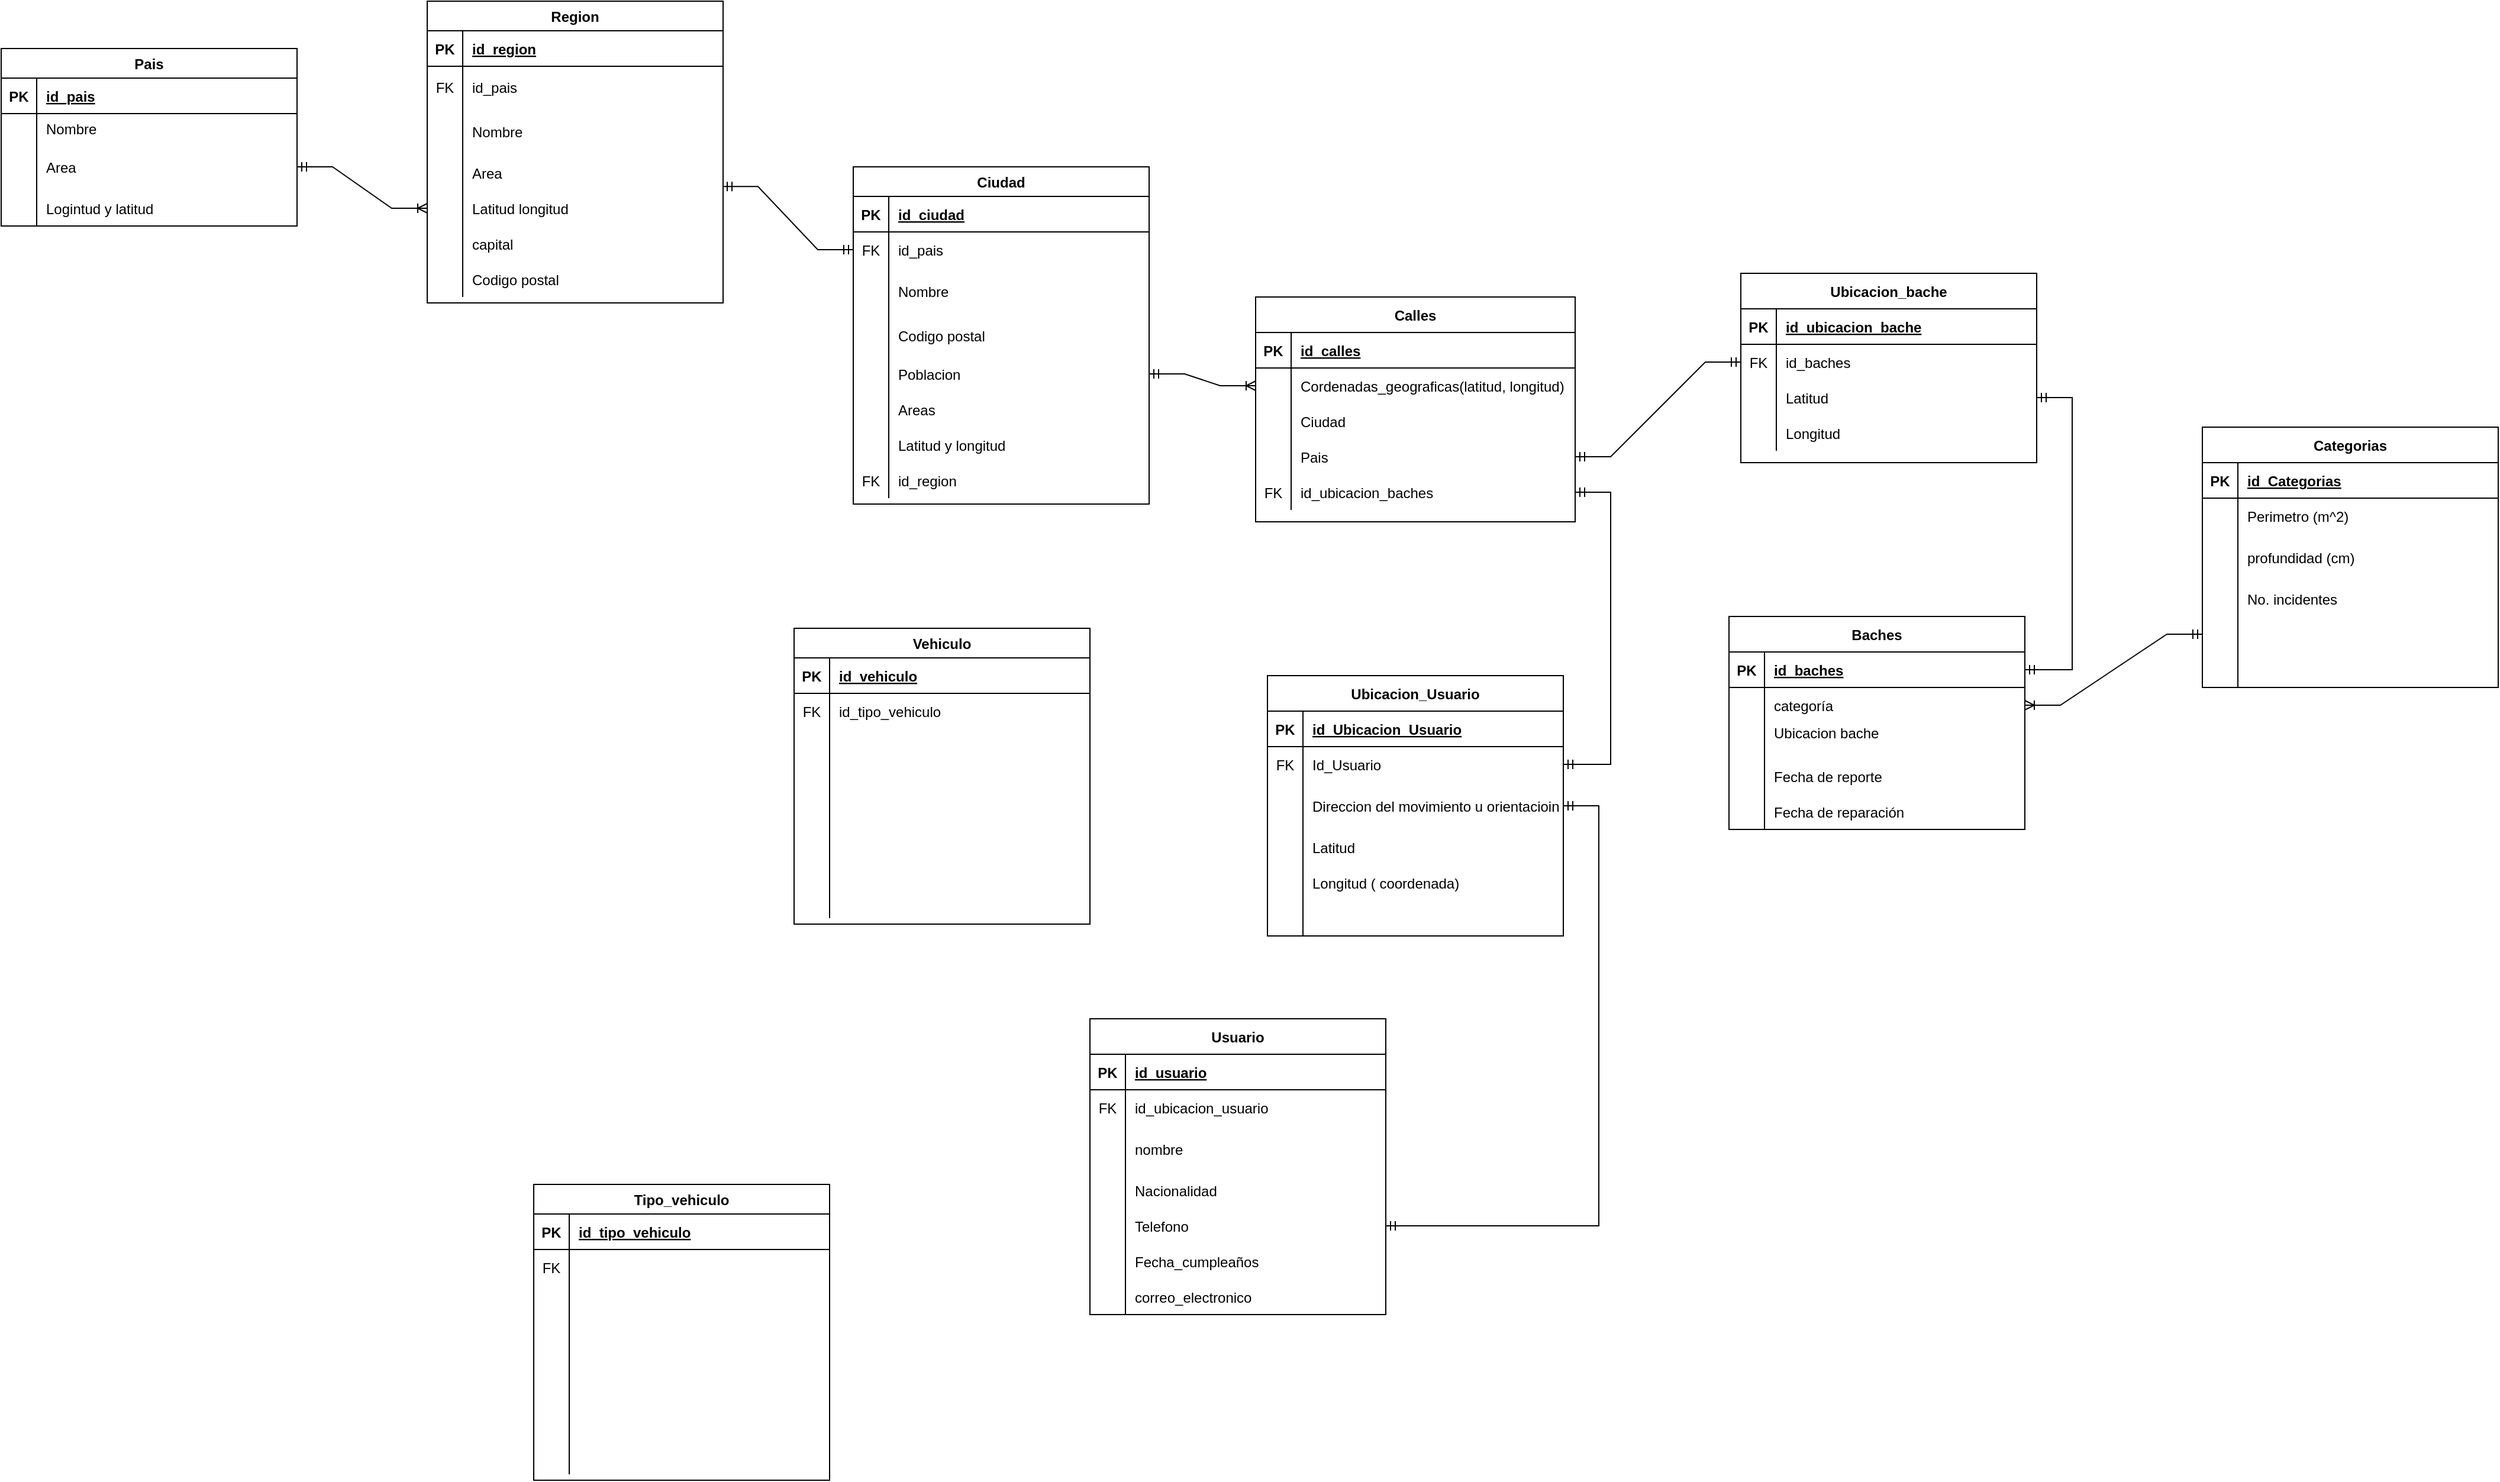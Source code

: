 <mxfile version="24.2.0" type="github">
  <diagram name="Page-1" id="XDN09dfMbkEmqPRKBXD4">
    <mxGraphModel dx="2312" dy="827" grid="1" gridSize="10" guides="1" tooltips="1" connect="1" arrows="1" fold="1" page="1" pageScale="1" pageWidth="827" pageHeight="1169" math="0" shadow="0">
      <root>
        <mxCell id="0" />
        <mxCell id="1" parent="0" />
        <mxCell id="mISCRe_RFVBFZnoGNRsq-1" value="Baches" style="shape=table;startSize=30;container=1;collapsible=1;childLayout=tableLayout;fixedRows=1;rowLines=0;fontStyle=1;align=center;resizeLast=1;" parent="1" vertex="1">
          <mxGeometry x="1140" y="560" width="250" height="180" as="geometry" />
        </mxCell>
        <mxCell id="mISCRe_RFVBFZnoGNRsq-2" value="" style="shape=partialRectangle;collapsible=0;dropTarget=0;pointerEvents=0;fillColor=none;points=[[0,0.5],[1,0.5]];portConstraint=eastwest;top=0;left=0;right=0;bottom=1;" parent="mISCRe_RFVBFZnoGNRsq-1" vertex="1">
          <mxGeometry y="30" width="250" height="30" as="geometry" />
        </mxCell>
        <mxCell id="mISCRe_RFVBFZnoGNRsq-3" value="PK" style="shape=partialRectangle;overflow=hidden;connectable=0;fillColor=none;top=0;left=0;bottom=0;right=0;fontStyle=1;" parent="mISCRe_RFVBFZnoGNRsq-2" vertex="1">
          <mxGeometry width="30" height="30" as="geometry">
            <mxRectangle width="30" height="30" as="alternateBounds" />
          </mxGeometry>
        </mxCell>
        <mxCell id="mISCRe_RFVBFZnoGNRsq-4" value="id_baches" style="shape=partialRectangle;overflow=hidden;connectable=0;fillColor=none;top=0;left=0;bottom=0;right=0;align=left;spacingLeft=6;fontStyle=5;" parent="mISCRe_RFVBFZnoGNRsq-2" vertex="1">
          <mxGeometry x="30" width="220" height="30" as="geometry">
            <mxRectangle width="220" height="30" as="alternateBounds" />
          </mxGeometry>
        </mxCell>
        <mxCell id="mISCRe_RFVBFZnoGNRsq-5" value="" style="shape=partialRectangle;collapsible=0;dropTarget=0;pointerEvents=0;fillColor=none;points=[[0,0.5],[1,0.5]];portConstraint=eastwest;top=0;left=0;right=0;bottom=0;" parent="mISCRe_RFVBFZnoGNRsq-1" vertex="1">
          <mxGeometry y="60" width="250" height="30" as="geometry" />
        </mxCell>
        <mxCell id="mISCRe_RFVBFZnoGNRsq-6" value="" style="shape=partialRectangle;overflow=hidden;connectable=0;fillColor=none;top=0;left=0;bottom=0;right=0;" parent="mISCRe_RFVBFZnoGNRsq-5" vertex="1">
          <mxGeometry width="30" height="30" as="geometry">
            <mxRectangle width="30" height="30" as="alternateBounds" />
          </mxGeometry>
        </mxCell>
        <mxCell id="mISCRe_RFVBFZnoGNRsq-7" value="categoría" style="shape=partialRectangle;overflow=hidden;connectable=0;fillColor=none;top=0;left=0;bottom=0;right=0;align=left;spacingLeft=6;" parent="mISCRe_RFVBFZnoGNRsq-5" vertex="1">
          <mxGeometry x="30" width="220" height="30" as="geometry">
            <mxRectangle width="220" height="30" as="alternateBounds" />
          </mxGeometry>
        </mxCell>
        <mxCell id="mISCRe_RFVBFZnoGNRsq-8" value="" style="shape=partialRectangle;collapsible=0;dropTarget=0;pointerEvents=0;fillColor=none;points=[[0,0.5],[1,0.5]];portConstraint=eastwest;top=0;left=0;right=0;bottom=0;" parent="mISCRe_RFVBFZnoGNRsq-1" vertex="1">
          <mxGeometry y="90" width="250" height="30" as="geometry" />
        </mxCell>
        <mxCell id="mISCRe_RFVBFZnoGNRsq-9" value="" style="shape=partialRectangle;overflow=hidden;connectable=0;fillColor=none;top=0;left=0;bottom=0;right=0;" parent="mISCRe_RFVBFZnoGNRsq-8" vertex="1">
          <mxGeometry width="30" height="30" as="geometry">
            <mxRectangle width="30" height="30" as="alternateBounds" />
          </mxGeometry>
        </mxCell>
        <mxCell id="mISCRe_RFVBFZnoGNRsq-10" value="Ubicacion bache&#xa;" style="shape=partialRectangle;overflow=hidden;connectable=0;fillColor=none;top=0;left=0;bottom=0;right=0;align=left;spacingLeft=6;" parent="mISCRe_RFVBFZnoGNRsq-8" vertex="1">
          <mxGeometry x="30" width="220" height="30" as="geometry">
            <mxRectangle width="220" height="30" as="alternateBounds" />
          </mxGeometry>
        </mxCell>
        <mxCell id="mISCRe_RFVBFZnoGNRsq-11" value="" style="shape=partialRectangle;collapsible=0;dropTarget=0;pointerEvents=0;fillColor=none;points=[[0,0.5],[1,0.5]];portConstraint=eastwest;top=0;left=0;right=0;bottom=0;" parent="mISCRe_RFVBFZnoGNRsq-1" vertex="1">
          <mxGeometry y="120" width="250" height="30" as="geometry" />
        </mxCell>
        <mxCell id="mISCRe_RFVBFZnoGNRsq-12" value="" style="shape=partialRectangle;overflow=hidden;connectable=0;fillColor=none;top=0;left=0;bottom=0;right=0;" parent="mISCRe_RFVBFZnoGNRsq-11" vertex="1">
          <mxGeometry width="30" height="30" as="geometry">
            <mxRectangle width="30" height="30" as="alternateBounds" />
          </mxGeometry>
        </mxCell>
        <mxCell id="mISCRe_RFVBFZnoGNRsq-13" value="Fecha de reporte" style="shape=partialRectangle;overflow=hidden;connectable=0;fillColor=none;top=0;left=0;bottom=0;right=0;align=left;spacingLeft=6;" parent="mISCRe_RFVBFZnoGNRsq-11" vertex="1">
          <mxGeometry x="30" width="220" height="30" as="geometry">
            <mxRectangle width="220" height="30" as="alternateBounds" />
          </mxGeometry>
        </mxCell>
        <mxCell id="mISCRe_RFVBFZnoGNRsq-14" value="" style="shape=partialRectangle;collapsible=0;dropTarget=0;pointerEvents=0;fillColor=none;points=[[0,0.5],[1,0.5]];portConstraint=eastwest;top=0;left=0;right=0;bottom=0;" parent="mISCRe_RFVBFZnoGNRsq-1" vertex="1">
          <mxGeometry y="150" width="250" height="30" as="geometry" />
        </mxCell>
        <mxCell id="mISCRe_RFVBFZnoGNRsq-15" value="" style="shape=partialRectangle;overflow=hidden;connectable=0;fillColor=none;top=0;left=0;bottom=0;right=0;" parent="mISCRe_RFVBFZnoGNRsq-14" vertex="1">
          <mxGeometry width="30" height="30" as="geometry">
            <mxRectangle width="30" height="30" as="alternateBounds" />
          </mxGeometry>
        </mxCell>
        <mxCell id="mISCRe_RFVBFZnoGNRsq-16" value="Fecha de reparación" style="shape=partialRectangle;overflow=hidden;connectable=0;fillColor=none;top=0;left=0;bottom=0;right=0;align=left;spacingLeft=6;" parent="mISCRe_RFVBFZnoGNRsq-14" vertex="1">
          <mxGeometry x="30" width="220" height="30" as="geometry">
            <mxRectangle width="220" height="30" as="alternateBounds" />
          </mxGeometry>
        </mxCell>
        <mxCell id="mISCRe_RFVBFZnoGNRsq-17" value="Ubicacion_bache" style="shape=table;startSize=30;container=1;collapsible=1;childLayout=tableLayout;fixedRows=1;rowLines=0;fontStyle=1;align=center;resizeLast=1;" parent="1" vertex="1">
          <mxGeometry x="1150" y="270" width="250" height="160" as="geometry" />
        </mxCell>
        <mxCell id="mISCRe_RFVBFZnoGNRsq-18" value="" style="shape=partialRectangle;collapsible=0;dropTarget=0;pointerEvents=0;fillColor=none;points=[[0,0.5],[1,0.5]];portConstraint=eastwest;top=0;left=0;right=0;bottom=1;" parent="mISCRe_RFVBFZnoGNRsq-17" vertex="1">
          <mxGeometry y="30" width="250" height="30" as="geometry" />
        </mxCell>
        <mxCell id="mISCRe_RFVBFZnoGNRsq-19" value="PK" style="shape=partialRectangle;overflow=hidden;connectable=0;fillColor=none;top=0;left=0;bottom=0;right=0;fontStyle=1;" parent="mISCRe_RFVBFZnoGNRsq-18" vertex="1">
          <mxGeometry width="30" height="30" as="geometry">
            <mxRectangle width="30" height="30" as="alternateBounds" />
          </mxGeometry>
        </mxCell>
        <mxCell id="mISCRe_RFVBFZnoGNRsq-20" value="id_ubicacion_bache" style="shape=partialRectangle;overflow=hidden;connectable=0;fillColor=none;top=0;left=0;bottom=0;right=0;align=left;spacingLeft=6;fontStyle=5;" parent="mISCRe_RFVBFZnoGNRsq-18" vertex="1">
          <mxGeometry x="30" width="220" height="30" as="geometry">
            <mxRectangle width="220" height="30" as="alternateBounds" />
          </mxGeometry>
        </mxCell>
        <mxCell id="mISCRe_RFVBFZnoGNRsq-21" value="" style="shape=partialRectangle;collapsible=0;dropTarget=0;pointerEvents=0;fillColor=none;points=[[0,0.5],[1,0.5]];portConstraint=eastwest;top=0;left=0;right=0;bottom=0;" parent="mISCRe_RFVBFZnoGNRsq-17" vertex="1">
          <mxGeometry y="60" width="250" height="30" as="geometry" />
        </mxCell>
        <mxCell id="mISCRe_RFVBFZnoGNRsq-22" value="FK" style="shape=partialRectangle;overflow=hidden;connectable=0;fillColor=none;top=0;left=0;bottom=0;right=0;" parent="mISCRe_RFVBFZnoGNRsq-21" vertex="1">
          <mxGeometry width="30" height="30" as="geometry">
            <mxRectangle width="30" height="30" as="alternateBounds" />
          </mxGeometry>
        </mxCell>
        <mxCell id="mISCRe_RFVBFZnoGNRsq-23" value="id_baches" style="shape=partialRectangle;overflow=hidden;connectable=0;fillColor=none;top=0;left=0;bottom=0;right=0;align=left;spacingLeft=6;labelBorderColor=none;" parent="mISCRe_RFVBFZnoGNRsq-21" vertex="1">
          <mxGeometry x="30" width="220" height="30" as="geometry">
            <mxRectangle width="220" height="30" as="alternateBounds" />
          </mxGeometry>
        </mxCell>
        <mxCell id="mISCRe_RFVBFZnoGNRsq-24" value="" style="shape=partialRectangle;collapsible=0;dropTarget=0;pointerEvents=0;fillColor=none;points=[[0,0.5],[1,0.5]];portConstraint=eastwest;top=0;left=0;right=0;bottom=0;" parent="mISCRe_RFVBFZnoGNRsq-17" vertex="1">
          <mxGeometry y="90" width="250" height="30" as="geometry" />
        </mxCell>
        <mxCell id="mISCRe_RFVBFZnoGNRsq-25" value="" style="shape=partialRectangle;overflow=hidden;connectable=0;fillColor=none;top=0;left=0;bottom=0;right=0;" parent="mISCRe_RFVBFZnoGNRsq-24" vertex="1">
          <mxGeometry width="30" height="30" as="geometry">
            <mxRectangle width="30" height="30" as="alternateBounds" />
          </mxGeometry>
        </mxCell>
        <mxCell id="mISCRe_RFVBFZnoGNRsq-26" value="Latitud" style="shape=partialRectangle;overflow=hidden;connectable=0;fillColor=none;top=0;left=0;bottom=0;right=0;align=left;spacingLeft=6;" parent="mISCRe_RFVBFZnoGNRsq-24" vertex="1">
          <mxGeometry x="30" width="220" height="30" as="geometry">
            <mxRectangle width="220" height="30" as="alternateBounds" />
          </mxGeometry>
        </mxCell>
        <mxCell id="mISCRe_RFVBFZnoGNRsq-27" value="" style="shape=partialRectangle;collapsible=0;dropTarget=0;pointerEvents=0;fillColor=none;points=[[0,0.5],[1,0.5]];portConstraint=eastwest;top=0;left=0;right=0;bottom=0;" parent="mISCRe_RFVBFZnoGNRsq-17" vertex="1">
          <mxGeometry y="120" width="250" height="30" as="geometry" />
        </mxCell>
        <mxCell id="mISCRe_RFVBFZnoGNRsq-28" value="" style="shape=partialRectangle;overflow=hidden;connectable=0;fillColor=none;top=0;left=0;bottom=0;right=0;" parent="mISCRe_RFVBFZnoGNRsq-27" vertex="1">
          <mxGeometry width="30" height="30" as="geometry">
            <mxRectangle width="30" height="30" as="alternateBounds" />
          </mxGeometry>
        </mxCell>
        <mxCell id="mISCRe_RFVBFZnoGNRsq-29" value="Longitud" style="shape=partialRectangle;overflow=hidden;connectable=0;fillColor=none;top=0;left=0;bottom=0;right=0;align=left;spacingLeft=6;" parent="mISCRe_RFVBFZnoGNRsq-27" vertex="1">
          <mxGeometry x="30" width="220" height="30" as="geometry">
            <mxRectangle width="220" height="30" as="alternateBounds" />
          </mxGeometry>
        </mxCell>
        <mxCell id="mISCRe_RFVBFZnoGNRsq-30" value="Calles" style="shape=table;startSize=30;container=1;collapsible=1;childLayout=tableLayout;fixedRows=1;rowLines=0;fontStyle=1;align=center;resizeLast=1;" parent="1" vertex="1">
          <mxGeometry x="740" y="290" width="270" height="190" as="geometry" />
        </mxCell>
        <mxCell id="mISCRe_RFVBFZnoGNRsq-31" value="" style="shape=partialRectangle;collapsible=0;dropTarget=0;pointerEvents=0;fillColor=none;points=[[0,0.5],[1,0.5]];portConstraint=eastwest;top=0;left=0;right=0;bottom=1;" parent="mISCRe_RFVBFZnoGNRsq-30" vertex="1">
          <mxGeometry y="30" width="270" height="30" as="geometry" />
        </mxCell>
        <mxCell id="mISCRe_RFVBFZnoGNRsq-32" value="PK" style="shape=partialRectangle;overflow=hidden;connectable=0;fillColor=none;top=0;left=0;bottom=0;right=0;fontStyle=1;" parent="mISCRe_RFVBFZnoGNRsq-31" vertex="1">
          <mxGeometry width="30" height="30" as="geometry">
            <mxRectangle width="30" height="30" as="alternateBounds" />
          </mxGeometry>
        </mxCell>
        <mxCell id="mISCRe_RFVBFZnoGNRsq-33" value="id_calles" style="shape=partialRectangle;overflow=hidden;connectable=0;fillColor=none;top=0;left=0;bottom=0;right=0;align=left;spacingLeft=6;fontStyle=5;" parent="mISCRe_RFVBFZnoGNRsq-31" vertex="1">
          <mxGeometry x="30" width="240" height="30" as="geometry">
            <mxRectangle width="240" height="30" as="alternateBounds" />
          </mxGeometry>
        </mxCell>
        <mxCell id="mISCRe_RFVBFZnoGNRsq-34" value="" style="shape=partialRectangle;collapsible=0;dropTarget=0;pointerEvents=0;fillColor=none;points=[[0,0.5],[1,0.5]];portConstraint=eastwest;top=0;left=0;right=0;bottom=0;" parent="mISCRe_RFVBFZnoGNRsq-30" vertex="1">
          <mxGeometry y="60" width="270" height="30" as="geometry" />
        </mxCell>
        <mxCell id="mISCRe_RFVBFZnoGNRsq-35" value="" style="shape=partialRectangle;overflow=hidden;connectable=0;fillColor=none;top=0;left=0;bottom=0;right=0;" parent="mISCRe_RFVBFZnoGNRsq-34" vertex="1">
          <mxGeometry width="30" height="30" as="geometry">
            <mxRectangle width="30" height="30" as="alternateBounds" />
          </mxGeometry>
        </mxCell>
        <mxCell id="mISCRe_RFVBFZnoGNRsq-36" value="Cordenadas_geograficas(latitud, longitud)" style="shape=partialRectangle;overflow=hidden;connectable=0;fillColor=none;top=0;left=0;bottom=0;right=0;align=left;spacingLeft=6;" parent="mISCRe_RFVBFZnoGNRsq-34" vertex="1">
          <mxGeometry x="30" width="240" height="30" as="geometry">
            <mxRectangle width="240" height="30" as="alternateBounds" />
          </mxGeometry>
        </mxCell>
        <mxCell id="mISCRe_RFVBFZnoGNRsq-37" value="" style="shape=partialRectangle;collapsible=0;dropTarget=0;pointerEvents=0;fillColor=none;points=[[0,0.5],[1,0.5]];portConstraint=eastwest;top=0;left=0;right=0;bottom=0;" parent="mISCRe_RFVBFZnoGNRsq-30" vertex="1">
          <mxGeometry y="90" width="270" height="30" as="geometry" />
        </mxCell>
        <mxCell id="mISCRe_RFVBFZnoGNRsq-38" value="" style="shape=partialRectangle;overflow=hidden;connectable=0;fillColor=none;top=0;left=0;bottom=0;right=0;" parent="mISCRe_RFVBFZnoGNRsq-37" vertex="1">
          <mxGeometry width="30" height="30" as="geometry">
            <mxRectangle width="30" height="30" as="alternateBounds" />
          </mxGeometry>
        </mxCell>
        <mxCell id="mISCRe_RFVBFZnoGNRsq-39" value="Ciudad" style="shape=partialRectangle;overflow=hidden;connectable=0;fillColor=none;top=0;left=0;bottom=0;right=0;align=left;spacingLeft=6;" parent="mISCRe_RFVBFZnoGNRsq-37" vertex="1">
          <mxGeometry x="30" width="240" height="30" as="geometry">
            <mxRectangle width="240" height="30" as="alternateBounds" />
          </mxGeometry>
        </mxCell>
        <mxCell id="mISCRe_RFVBFZnoGNRsq-40" value="" style="shape=partialRectangle;collapsible=0;dropTarget=0;pointerEvents=0;fillColor=none;points=[[0,0.5],[1,0.5]];portConstraint=eastwest;top=0;left=0;right=0;bottom=0;" parent="mISCRe_RFVBFZnoGNRsq-30" vertex="1">
          <mxGeometry y="120" width="270" height="30" as="geometry" />
        </mxCell>
        <mxCell id="mISCRe_RFVBFZnoGNRsq-41" value="" style="shape=partialRectangle;overflow=hidden;connectable=0;fillColor=none;top=0;left=0;bottom=0;right=0;" parent="mISCRe_RFVBFZnoGNRsq-40" vertex="1">
          <mxGeometry width="30" height="30" as="geometry">
            <mxRectangle width="30" height="30" as="alternateBounds" />
          </mxGeometry>
        </mxCell>
        <mxCell id="mISCRe_RFVBFZnoGNRsq-42" value="Pais" style="shape=partialRectangle;overflow=hidden;connectable=0;fillColor=none;top=0;left=0;bottom=0;right=0;align=left;spacingLeft=6;" parent="mISCRe_RFVBFZnoGNRsq-40" vertex="1">
          <mxGeometry x="30" width="240" height="30" as="geometry">
            <mxRectangle width="240" height="30" as="alternateBounds" />
          </mxGeometry>
        </mxCell>
        <mxCell id="mISCRe_RFVBFZnoGNRsq-43" value="" style="shape=partialRectangle;collapsible=0;dropTarget=0;pointerEvents=0;fillColor=none;points=[[0,0.5],[1,0.5]];portConstraint=eastwest;top=0;left=0;right=0;bottom=0;" parent="mISCRe_RFVBFZnoGNRsq-30" vertex="1">
          <mxGeometry y="150" width="270" height="30" as="geometry" />
        </mxCell>
        <mxCell id="mISCRe_RFVBFZnoGNRsq-44" value="FK" style="shape=partialRectangle;overflow=hidden;connectable=0;fillColor=none;top=0;left=0;bottom=0;right=0;" parent="mISCRe_RFVBFZnoGNRsq-43" vertex="1">
          <mxGeometry width="30" height="30" as="geometry">
            <mxRectangle width="30" height="30" as="alternateBounds" />
          </mxGeometry>
        </mxCell>
        <mxCell id="mISCRe_RFVBFZnoGNRsq-45" value="id_ubicacion_baches" style="shape=partialRectangle;overflow=hidden;connectable=0;fillColor=none;top=0;left=0;bottom=0;right=0;align=left;spacingLeft=6;verticalAlign=middle;noLabel=0;" parent="mISCRe_RFVBFZnoGNRsq-43" vertex="1">
          <mxGeometry x="30" width="240" height="30" as="geometry">
            <mxRectangle width="240" height="30" as="alternateBounds" />
          </mxGeometry>
        </mxCell>
        <mxCell id="mISCRe_RFVBFZnoGNRsq-46" value="Categorias" style="shape=table;startSize=30;container=1;collapsible=1;childLayout=tableLayout;fixedRows=1;rowLines=0;fontStyle=1;align=center;resizeLast=1;" parent="1" vertex="1">
          <mxGeometry x="1540" y="400" width="250" height="220" as="geometry" />
        </mxCell>
        <mxCell id="mISCRe_RFVBFZnoGNRsq-47" value="" style="shape=partialRectangle;collapsible=0;dropTarget=0;pointerEvents=0;fillColor=none;points=[[0,0.5],[1,0.5]];portConstraint=eastwest;top=0;left=0;right=0;bottom=1;" parent="mISCRe_RFVBFZnoGNRsq-46" vertex="1">
          <mxGeometry y="30" width="250" height="30" as="geometry" />
        </mxCell>
        <mxCell id="mISCRe_RFVBFZnoGNRsq-48" value="PK" style="shape=partialRectangle;overflow=hidden;connectable=0;fillColor=none;top=0;left=0;bottom=0;right=0;fontStyle=1;" parent="mISCRe_RFVBFZnoGNRsq-47" vertex="1">
          <mxGeometry width="30" height="30" as="geometry">
            <mxRectangle width="30" height="30" as="alternateBounds" />
          </mxGeometry>
        </mxCell>
        <mxCell id="mISCRe_RFVBFZnoGNRsq-49" value="id_Categorias" style="shape=partialRectangle;overflow=hidden;connectable=0;fillColor=none;top=0;left=0;bottom=0;right=0;align=left;spacingLeft=6;fontStyle=5;" parent="mISCRe_RFVBFZnoGNRsq-47" vertex="1">
          <mxGeometry x="30" width="220" height="30" as="geometry">
            <mxRectangle width="220" height="30" as="alternateBounds" />
          </mxGeometry>
        </mxCell>
        <mxCell id="mISCRe_RFVBFZnoGNRsq-50" value="" style="shape=partialRectangle;collapsible=0;dropTarget=0;pointerEvents=0;fillColor=none;points=[[0,0.5],[1,0.5]];portConstraint=eastwest;top=0;left=0;right=0;bottom=0;" parent="mISCRe_RFVBFZnoGNRsq-46" vertex="1">
          <mxGeometry y="60" width="250" height="30" as="geometry" />
        </mxCell>
        <mxCell id="mISCRe_RFVBFZnoGNRsq-51" value="" style="shape=partialRectangle;overflow=hidden;connectable=0;fillColor=none;top=0;left=0;bottom=0;right=0;" parent="mISCRe_RFVBFZnoGNRsq-50" vertex="1">
          <mxGeometry width="30" height="30" as="geometry">
            <mxRectangle width="30" height="30" as="alternateBounds" />
          </mxGeometry>
        </mxCell>
        <mxCell id="mISCRe_RFVBFZnoGNRsq-52" value="Perimetro (m^2)" style="shape=partialRectangle;overflow=hidden;connectable=0;fillColor=none;top=0;left=0;bottom=0;right=0;align=left;spacingLeft=6;" parent="mISCRe_RFVBFZnoGNRsq-50" vertex="1">
          <mxGeometry x="30" width="220" height="30" as="geometry">
            <mxRectangle width="220" height="30" as="alternateBounds" />
          </mxGeometry>
        </mxCell>
        <mxCell id="mISCRe_RFVBFZnoGNRsq-53" value="" style="shape=partialRectangle;collapsible=0;dropTarget=0;pointerEvents=0;fillColor=none;points=[[0,0.5],[1,0.5]];portConstraint=eastwest;top=0;left=0;right=0;bottom=0;" parent="mISCRe_RFVBFZnoGNRsq-46" vertex="1">
          <mxGeometry y="90" width="250" height="40" as="geometry" />
        </mxCell>
        <mxCell id="mISCRe_RFVBFZnoGNRsq-54" value="" style="shape=partialRectangle;overflow=hidden;connectable=0;fillColor=none;top=0;left=0;bottom=0;right=0;" parent="mISCRe_RFVBFZnoGNRsq-53" vertex="1">
          <mxGeometry width="30" height="40" as="geometry">
            <mxRectangle width="30" height="40" as="alternateBounds" />
          </mxGeometry>
        </mxCell>
        <mxCell id="mISCRe_RFVBFZnoGNRsq-55" value="profundidad (cm)" style="shape=partialRectangle;overflow=hidden;connectable=0;fillColor=none;top=0;left=0;bottom=0;right=0;align=left;spacingLeft=6;" parent="mISCRe_RFVBFZnoGNRsq-53" vertex="1">
          <mxGeometry x="30" width="220" height="40" as="geometry">
            <mxRectangle width="220" height="40" as="alternateBounds" />
          </mxGeometry>
        </mxCell>
        <mxCell id="mISCRe_RFVBFZnoGNRsq-56" value="" style="shape=partialRectangle;collapsible=0;dropTarget=0;pointerEvents=0;fillColor=none;points=[[0,0.5],[1,0.5]];portConstraint=eastwest;top=0;left=0;right=0;bottom=0;" parent="mISCRe_RFVBFZnoGNRsq-46" vertex="1">
          <mxGeometry y="130" width="250" height="30" as="geometry" />
        </mxCell>
        <mxCell id="mISCRe_RFVBFZnoGNRsq-57" value="" style="shape=partialRectangle;overflow=hidden;connectable=0;fillColor=none;top=0;left=0;bottom=0;right=0;" parent="mISCRe_RFVBFZnoGNRsq-56" vertex="1">
          <mxGeometry width="30" height="30" as="geometry">
            <mxRectangle width="30" height="30" as="alternateBounds" />
          </mxGeometry>
        </mxCell>
        <mxCell id="mISCRe_RFVBFZnoGNRsq-58" value="No. incidentes" style="shape=partialRectangle;overflow=hidden;connectable=0;fillColor=none;top=0;left=0;bottom=0;right=0;align=left;spacingLeft=6;" parent="mISCRe_RFVBFZnoGNRsq-56" vertex="1">
          <mxGeometry x="30" width="220" height="30" as="geometry">
            <mxRectangle width="220" height="30" as="alternateBounds" />
          </mxGeometry>
        </mxCell>
        <mxCell id="mISCRe_RFVBFZnoGNRsq-59" value="" style="shape=partialRectangle;collapsible=0;dropTarget=0;pointerEvents=0;fillColor=none;points=[[0,0.5],[1,0.5]];portConstraint=eastwest;top=0;left=0;right=0;bottom=0;" parent="mISCRe_RFVBFZnoGNRsq-46" vertex="1">
          <mxGeometry y="160" width="250" height="30" as="geometry" />
        </mxCell>
        <mxCell id="mISCRe_RFVBFZnoGNRsq-60" value="" style="shape=partialRectangle;overflow=hidden;connectable=0;fillColor=none;top=0;left=0;bottom=0;right=0;" parent="mISCRe_RFVBFZnoGNRsq-59" vertex="1">
          <mxGeometry width="30" height="30" as="geometry">
            <mxRectangle width="30" height="30" as="alternateBounds" />
          </mxGeometry>
        </mxCell>
        <mxCell id="mISCRe_RFVBFZnoGNRsq-61" value="" style="shape=partialRectangle;overflow=hidden;connectable=0;fillColor=none;top=0;left=0;bottom=0;right=0;align=left;spacingLeft=6;" parent="mISCRe_RFVBFZnoGNRsq-59" vertex="1">
          <mxGeometry x="30" width="220" height="30" as="geometry">
            <mxRectangle width="220" height="30" as="alternateBounds" />
          </mxGeometry>
        </mxCell>
        <mxCell id="mISCRe_RFVBFZnoGNRsq-62" value="" style="shape=partialRectangle;collapsible=0;dropTarget=0;pointerEvents=0;fillColor=none;points=[[0,0.5],[1,0.5]];portConstraint=eastwest;top=0;left=0;right=0;bottom=0;" parent="mISCRe_RFVBFZnoGNRsq-46" vertex="1">
          <mxGeometry y="190" width="250" height="30" as="geometry" />
        </mxCell>
        <mxCell id="mISCRe_RFVBFZnoGNRsq-63" value="" style="shape=partialRectangle;overflow=hidden;connectable=0;fillColor=none;top=0;left=0;bottom=0;right=0;" parent="mISCRe_RFVBFZnoGNRsq-62" vertex="1">
          <mxGeometry width="30" height="30" as="geometry">
            <mxRectangle width="30" height="30" as="alternateBounds" />
          </mxGeometry>
        </mxCell>
        <mxCell id="mISCRe_RFVBFZnoGNRsq-64" value="" style="shape=partialRectangle;overflow=hidden;connectable=0;fillColor=none;top=0;left=0;bottom=0;right=0;align=left;spacingLeft=6;" parent="mISCRe_RFVBFZnoGNRsq-62" vertex="1">
          <mxGeometry x="30" width="220" height="30" as="geometry">
            <mxRectangle width="220" height="30" as="alternateBounds" />
          </mxGeometry>
        </mxCell>
        <mxCell id="mISCRe_RFVBFZnoGNRsq-65" value="" style="edgeStyle=entityRelationEdgeStyle;fontSize=12;html=1;endArrow=ERoneToMany;startArrow=ERmandOne;rounded=0;exitX=0;exitY=0.5;exitDx=0;exitDy=0;entryX=1;entryY=0.5;entryDx=0;entryDy=0;" parent="1" source="mISCRe_RFVBFZnoGNRsq-59" target="mISCRe_RFVBFZnoGNRsq-5" edge="1">
          <mxGeometry width="100" height="100" relative="1" as="geometry">
            <mxPoint x="1440" y="580" as="sourcePoint" />
            <mxPoint x="1440" y="430" as="targetPoint" />
          </mxGeometry>
        </mxCell>
        <mxCell id="mISCRe_RFVBFZnoGNRsq-66" value="Ubicacion_Usuario" style="shape=table;startSize=30;container=1;collapsible=1;childLayout=tableLayout;fixedRows=1;rowLines=0;fontStyle=1;align=center;resizeLast=1;" parent="1" vertex="1">
          <mxGeometry x="750" y="610" width="250" height="220" as="geometry" />
        </mxCell>
        <mxCell id="mISCRe_RFVBFZnoGNRsq-67" value="" style="shape=partialRectangle;collapsible=0;dropTarget=0;pointerEvents=0;fillColor=none;points=[[0,0.5],[1,0.5]];portConstraint=eastwest;top=0;left=0;right=0;bottom=1;" parent="mISCRe_RFVBFZnoGNRsq-66" vertex="1">
          <mxGeometry y="30" width="250" height="30" as="geometry" />
        </mxCell>
        <mxCell id="mISCRe_RFVBFZnoGNRsq-68" value="PK" style="shape=partialRectangle;overflow=hidden;connectable=0;fillColor=none;top=0;left=0;bottom=0;right=0;fontStyle=1;" parent="mISCRe_RFVBFZnoGNRsq-67" vertex="1">
          <mxGeometry width="30" height="30" as="geometry">
            <mxRectangle width="30" height="30" as="alternateBounds" />
          </mxGeometry>
        </mxCell>
        <mxCell id="mISCRe_RFVBFZnoGNRsq-69" value="id_Ubicacion_Usuario" style="shape=partialRectangle;overflow=hidden;connectable=0;fillColor=none;top=0;left=0;bottom=0;right=0;align=left;spacingLeft=6;fontStyle=5;" parent="mISCRe_RFVBFZnoGNRsq-67" vertex="1">
          <mxGeometry x="30" width="220" height="30" as="geometry">
            <mxRectangle width="220" height="30" as="alternateBounds" />
          </mxGeometry>
        </mxCell>
        <mxCell id="mISCRe_RFVBFZnoGNRsq-70" value="" style="shape=partialRectangle;collapsible=0;dropTarget=0;pointerEvents=0;fillColor=none;points=[[0,0.5],[1,0.5]];portConstraint=eastwest;top=0;left=0;right=0;bottom=0;" parent="mISCRe_RFVBFZnoGNRsq-66" vertex="1">
          <mxGeometry y="60" width="250" height="30" as="geometry" />
        </mxCell>
        <mxCell id="mISCRe_RFVBFZnoGNRsq-71" value="FK" style="shape=partialRectangle;overflow=hidden;connectable=0;fillColor=none;top=0;left=0;bottom=0;right=0;" parent="mISCRe_RFVBFZnoGNRsq-70" vertex="1">
          <mxGeometry width="30" height="30" as="geometry">
            <mxRectangle width="30" height="30" as="alternateBounds" />
          </mxGeometry>
        </mxCell>
        <mxCell id="mISCRe_RFVBFZnoGNRsq-72" value="Id_Usuario" style="shape=partialRectangle;overflow=hidden;connectable=0;fillColor=none;top=0;left=0;bottom=0;right=0;align=left;spacingLeft=6;" parent="mISCRe_RFVBFZnoGNRsq-70" vertex="1">
          <mxGeometry x="30" width="220" height="30" as="geometry">
            <mxRectangle width="220" height="30" as="alternateBounds" />
          </mxGeometry>
        </mxCell>
        <mxCell id="mISCRe_RFVBFZnoGNRsq-73" value="" style="shape=partialRectangle;collapsible=0;dropTarget=0;pointerEvents=0;fillColor=none;points=[[0,0.5],[1,0.5]];portConstraint=eastwest;top=0;left=0;right=0;bottom=0;" parent="mISCRe_RFVBFZnoGNRsq-66" vertex="1">
          <mxGeometry y="90" width="250" height="40" as="geometry" />
        </mxCell>
        <mxCell id="mISCRe_RFVBFZnoGNRsq-74" value="" style="shape=partialRectangle;overflow=hidden;connectable=0;fillColor=none;top=0;left=0;bottom=0;right=0;" parent="mISCRe_RFVBFZnoGNRsq-73" vertex="1">
          <mxGeometry width="30" height="40" as="geometry">
            <mxRectangle width="30" height="40" as="alternateBounds" />
          </mxGeometry>
        </mxCell>
        <mxCell id="mISCRe_RFVBFZnoGNRsq-75" value="Direccion del movimiento u orientacioin" style="shape=partialRectangle;overflow=hidden;connectable=0;fillColor=none;top=0;left=0;bottom=0;right=0;align=left;spacingLeft=6;" parent="mISCRe_RFVBFZnoGNRsq-73" vertex="1">
          <mxGeometry x="30" width="220" height="40" as="geometry">
            <mxRectangle width="220" height="40" as="alternateBounds" />
          </mxGeometry>
        </mxCell>
        <mxCell id="mISCRe_RFVBFZnoGNRsq-76" value="" style="shape=partialRectangle;collapsible=0;dropTarget=0;pointerEvents=0;fillColor=none;points=[[0,0.5],[1,0.5]];portConstraint=eastwest;top=0;left=0;right=0;bottom=0;" parent="mISCRe_RFVBFZnoGNRsq-66" vertex="1">
          <mxGeometry y="130" width="250" height="30" as="geometry" />
        </mxCell>
        <mxCell id="mISCRe_RFVBFZnoGNRsq-77" value="" style="shape=partialRectangle;overflow=hidden;connectable=0;fillColor=none;top=0;left=0;bottom=0;right=0;" parent="mISCRe_RFVBFZnoGNRsq-76" vertex="1">
          <mxGeometry width="30" height="30" as="geometry">
            <mxRectangle width="30" height="30" as="alternateBounds" />
          </mxGeometry>
        </mxCell>
        <mxCell id="mISCRe_RFVBFZnoGNRsq-78" value="Latitud " style="shape=partialRectangle;overflow=hidden;connectable=0;fillColor=none;top=0;left=0;bottom=0;right=0;align=left;spacingLeft=6;" parent="mISCRe_RFVBFZnoGNRsq-76" vertex="1">
          <mxGeometry x="30" width="220" height="30" as="geometry">
            <mxRectangle width="220" height="30" as="alternateBounds" />
          </mxGeometry>
        </mxCell>
        <mxCell id="mISCRe_RFVBFZnoGNRsq-79" value="" style="shape=partialRectangle;collapsible=0;dropTarget=0;pointerEvents=0;fillColor=none;points=[[0,0.5],[1,0.5]];portConstraint=eastwest;top=0;left=0;right=0;bottom=0;" parent="mISCRe_RFVBFZnoGNRsq-66" vertex="1">
          <mxGeometry y="160" width="250" height="30" as="geometry" />
        </mxCell>
        <mxCell id="mISCRe_RFVBFZnoGNRsq-80" value="" style="shape=partialRectangle;overflow=hidden;connectable=0;fillColor=none;top=0;left=0;bottom=0;right=0;" parent="mISCRe_RFVBFZnoGNRsq-79" vertex="1">
          <mxGeometry width="30" height="30" as="geometry">
            <mxRectangle width="30" height="30" as="alternateBounds" />
          </mxGeometry>
        </mxCell>
        <mxCell id="mISCRe_RFVBFZnoGNRsq-81" value="Longitud ( coordenada)" style="shape=partialRectangle;overflow=hidden;connectable=0;fillColor=none;top=0;left=0;bottom=0;right=0;align=left;spacingLeft=6;" parent="mISCRe_RFVBFZnoGNRsq-79" vertex="1">
          <mxGeometry x="30" width="220" height="30" as="geometry">
            <mxRectangle width="220" height="30" as="alternateBounds" />
          </mxGeometry>
        </mxCell>
        <mxCell id="mISCRe_RFVBFZnoGNRsq-82" value="" style="shape=partialRectangle;collapsible=0;dropTarget=0;pointerEvents=0;fillColor=none;points=[[0,0.5],[1,0.5]];portConstraint=eastwest;top=0;left=0;right=0;bottom=0;" parent="mISCRe_RFVBFZnoGNRsq-66" vertex="1">
          <mxGeometry y="190" width="250" height="30" as="geometry" />
        </mxCell>
        <mxCell id="mISCRe_RFVBFZnoGNRsq-83" value="" style="shape=partialRectangle;overflow=hidden;connectable=0;fillColor=none;top=0;left=0;bottom=0;right=0;" parent="mISCRe_RFVBFZnoGNRsq-82" vertex="1">
          <mxGeometry width="30" height="30" as="geometry">
            <mxRectangle width="30" height="30" as="alternateBounds" />
          </mxGeometry>
        </mxCell>
        <mxCell id="mISCRe_RFVBFZnoGNRsq-84" value="" style="shape=partialRectangle;overflow=hidden;connectable=0;fillColor=none;top=0;left=0;bottom=0;right=0;align=left;spacingLeft=6;" parent="mISCRe_RFVBFZnoGNRsq-82" vertex="1">
          <mxGeometry x="30" width="220" height="30" as="geometry">
            <mxRectangle width="220" height="30" as="alternateBounds" />
          </mxGeometry>
        </mxCell>
        <mxCell id="mISCRe_RFVBFZnoGNRsq-85" value="" style="edgeStyle=entityRelationEdgeStyle;fontSize=12;html=1;endArrow=ERmandOne;startArrow=ERmandOne;rounded=0;exitX=1;exitY=0.5;exitDx=0;exitDy=0;" parent="1" source="mISCRe_RFVBFZnoGNRsq-2" target="mISCRe_RFVBFZnoGNRsq-24" edge="1">
          <mxGeometry width="100" height="100" relative="1" as="geometry">
            <mxPoint x="1420" y="510" as="sourcePoint" />
            <mxPoint x="1460" y="370" as="targetPoint" />
            <Array as="points">
              <mxPoint x="1440" y="440" />
            </Array>
          </mxGeometry>
        </mxCell>
        <mxCell id="mISCRe_RFVBFZnoGNRsq-86" value="" style="edgeStyle=entityRelationEdgeStyle;fontSize=12;html=1;endArrow=ERmandOne;startArrow=ERmandOne;rounded=0;entryX=0;entryY=0.5;entryDx=0;entryDy=0;exitX=1;exitY=0.5;exitDx=0;exitDy=0;" parent="1" source="mISCRe_RFVBFZnoGNRsq-40" target="mISCRe_RFVBFZnoGNRsq-21" edge="1">
          <mxGeometry width="100" height="100" relative="1" as="geometry">
            <mxPoint x="970" y="590" as="sourcePoint" />
            <mxPoint x="1070" y="490" as="targetPoint" />
          </mxGeometry>
        </mxCell>
        <mxCell id="mISCRe_RFVBFZnoGNRsq-87" value="Usuario" style="shape=table;startSize=30;container=1;collapsible=1;childLayout=tableLayout;fixedRows=1;rowLines=0;fontStyle=1;align=center;resizeLast=1;" parent="1" vertex="1">
          <mxGeometry x="600" y="900" width="250" height="250" as="geometry" />
        </mxCell>
        <mxCell id="mISCRe_RFVBFZnoGNRsq-88" value="" style="shape=partialRectangle;collapsible=0;dropTarget=0;pointerEvents=0;fillColor=none;points=[[0,0.5],[1,0.5]];portConstraint=eastwest;top=0;left=0;right=0;bottom=1;" parent="mISCRe_RFVBFZnoGNRsq-87" vertex="1">
          <mxGeometry y="30" width="250" height="30" as="geometry" />
        </mxCell>
        <mxCell id="mISCRe_RFVBFZnoGNRsq-89" value="PK" style="shape=partialRectangle;overflow=hidden;connectable=0;fillColor=none;top=0;left=0;bottom=0;right=0;fontStyle=1;" parent="mISCRe_RFVBFZnoGNRsq-88" vertex="1">
          <mxGeometry width="30" height="30" as="geometry">
            <mxRectangle width="30" height="30" as="alternateBounds" />
          </mxGeometry>
        </mxCell>
        <mxCell id="mISCRe_RFVBFZnoGNRsq-90" value="id_usuario" style="shape=partialRectangle;overflow=hidden;connectable=0;fillColor=none;top=0;left=0;bottom=0;right=0;align=left;spacingLeft=6;fontStyle=5;" parent="mISCRe_RFVBFZnoGNRsq-88" vertex="1">
          <mxGeometry x="30" width="220" height="30" as="geometry">
            <mxRectangle width="220" height="30" as="alternateBounds" />
          </mxGeometry>
        </mxCell>
        <mxCell id="mISCRe_RFVBFZnoGNRsq-91" value="" style="shape=partialRectangle;collapsible=0;dropTarget=0;pointerEvents=0;fillColor=none;points=[[0,0.5],[1,0.5]];portConstraint=eastwest;top=0;left=0;right=0;bottom=0;" parent="mISCRe_RFVBFZnoGNRsq-87" vertex="1">
          <mxGeometry y="60" width="250" height="30" as="geometry" />
        </mxCell>
        <mxCell id="mISCRe_RFVBFZnoGNRsq-92" value="FK" style="shape=partialRectangle;overflow=hidden;connectable=0;fillColor=none;top=0;left=0;bottom=0;right=0;" parent="mISCRe_RFVBFZnoGNRsq-91" vertex="1">
          <mxGeometry width="30" height="30" as="geometry">
            <mxRectangle width="30" height="30" as="alternateBounds" />
          </mxGeometry>
        </mxCell>
        <mxCell id="mISCRe_RFVBFZnoGNRsq-93" value="id_ubicacion_usuario" style="shape=partialRectangle;overflow=hidden;connectable=0;fillColor=none;top=0;left=0;bottom=0;right=0;align=left;spacingLeft=6;" parent="mISCRe_RFVBFZnoGNRsq-91" vertex="1">
          <mxGeometry x="30" width="220" height="30" as="geometry">
            <mxRectangle width="220" height="30" as="alternateBounds" />
          </mxGeometry>
        </mxCell>
        <mxCell id="mISCRe_RFVBFZnoGNRsq-94" value="" style="shape=partialRectangle;collapsible=0;dropTarget=0;pointerEvents=0;fillColor=none;points=[[0,0.5],[1,0.5]];portConstraint=eastwest;top=0;left=0;right=0;bottom=0;" parent="mISCRe_RFVBFZnoGNRsq-87" vertex="1">
          <mxGeometry y="90" width="250" height="40" as="geometry" />
        </mxCell>
        <mxCell id="mISCRe_RFVBFZnoGNRsq-95" value="" style="shape=partialRectangle;overflow=hidden;connectable=0;fillColor=none;top=0;left=0;bottom=0;right=0;" parent="mISCRe_RFVBFZnoGNRsq-94" vertex="1">
          <mxGeometry width="30" height="40" as="geometry">
            <mxRectangle width="30" height="40" as="alternateBounds" />
          </mxGeometry>
        </mxCell>
        <mxCell id="mISCRe_RFVBFZnoGNRsq-96" value="nombre" style="shape=partialRectangle;overflow=hidden;connectable=0;fillColor=none;top=0;left=0;bottom=0;right=0;align=left;spacingLeft=6;" parent="mISCRe_RFVBFZnoGNRsq-94" vertex="1">
          <mxGeometry x="30" width="220" height="40" as="geometry">
            <mxRectangle width="220" height="40" as="alternateBounds" />
          </mxGeometry>
        </mxCell>
        <mxCell id="mISCRe_RFVBFZnoGNRsq-97" value="" style="shape=partialRectangle;collapsible=0;dropTarget=0;pointerEvents=0;fillColor=none;points=[[0,0.5],[1,0.5]];portConstraint=eastwest;top=0;left=0;right=0;bottom=0;" parent="mISCRe_RFVBFZnoGNRsq-87" vertex="1">
          <mxGeometry y="130" width="250" height="30" as="geometry" />
        </mxCell>
        <mxCell id="mISCRe_RFVBFZnoGNRsq-98" value="" style="shape=partialRectangle;overflow=hidden;connectable=0;fillColor=none;top=0;left=0;bottom=0;right=0;" parent="mISCRe_RFVBFZnoGNRsq-97" vertex="1">
          <mxGeometry width="30" height="30" as="geometry">
            <mxRectangle width="30" height="30" as="alternateBounds" />
          </mxGeometry>
        </mxCell>
        <mxCell id="mISCRe_RFVBFZnoGNRsq-99" value="Nacionalidad" style="shape=partialRectangle;overflow=hidden;connectable=0;fillColor=none;top=0;left=0;bottom=0;right=0;align=left;spacingLeft=6;" parent="mISCRe_RFVBFZnoGNRsq-97" vertex="1">
          <mxGeometry x="30" width="220" height="30" as="geometry">
            <mxRectangle width="220" height="30" as="alternateBounds" />
          </mxGeometry>
        </mxCell>
        <mxCell id="mISCRe_RFVBFZnoGNRsq-100" value="" style="shape=partialRectangle;collapsible=0;dropTarget=0;pointerEvents=0;fillColor=none;points=[[0,0.5],[1,0.5]];portConstraint=eastwest;top=0;left=0;right=0;bottom=0;" parent="mISCRe_RFVBFZnoGNRsq-87" vertex="1">
          <mxGeometry y="160" width="250" height="30" as="geometry" />
        </mxCell>
        <mxCell id="mISCRe_RFVBFZnoGNRsq-101" value="" style="shape=partialRectangle;overflow=hidden;connectable=0;fillColor=none;top=0;left=0;bottom=0;right=0;" parent="mISCRe_RFVBFZnoGNRsq-100" vertex="1">
          <mxGeometry width="30" height="30" as="geometry">
            <mxRectangle width="30" height="30" as="alternateBounds" />
          </mxGeometry>
        </mxCell>
        <mxCell id="mISCRe_RFVBFZnoGNRsq-102" value="Telefono" style="shape=partialRectangle;overflow=hidden;connectable=0;fillColor=none;top=0;left=0;bottom=0;right=0;align=left;spacingLeft=6;" parent="mISCRe_RFVBFZnoGNRsq-100" vertex="1">
          <mxGeometry x="30" width="220" height="30" as="geometry">
            <mxRectangle width="220" height="30" as="alternateBounds" />
          </mxGeometry>
        </mxCell>
        <mxCell id="mISCRe_RFVBFZnoGNRsq-103" value="" style="shape=partialRectangle;collapsible=0;dropTarget=0;pointerEvents=0;fillColor=none;points=[[0,0.5],[1,0.5]];portConstraint=eastwest;top=0;left=0;right=0;bottom=0;" parent="mISCRe_RFVBFZnoGNRsq-87" vertex="1">
          <mxGeometry y="190" width="250" height="30" as="geometry" />
        </mxCell>
        <mxCell id="mISCRe_RFVBFZnoGNRsq-104" value="" style="shape=partialRectangle;overflow=hidden;connectable=0;fillColor=none;top=0;left=0;bottom=0;right=0;" parent="mISCRe_RFVBFZnoGNRsq-103" vertex="1">
          <mxGeometry width="30" height="30" as="geometry">
            <mxRectangle width="30" height="30" as="alternateBounds" />
          </mxGeometry>
        </mxCell>
        <mxCell id="mISCRe_RFVBFZnoGNRsq-105" value="Fecha_cumpleaños" style="shape=partialRectangle;overflow=hidden;connectable=0;fillColor=none;top=0;left=0;bottom=0;right=0;align=left;spacingLeft=6;" parent="mISCRe_RFVBFZnoGNRsq-103" vertex="1">
          <mxGeometry x="30" width="220" height="30" as="geometry">
            <mxRectangle width="220" height="30" as="alternateBounds" />
          </mxGeometry>
        </mxCell>
        <mxCell id="mISCRe_RFVBFZnoGNRsq-106" value="" style="shape=partialRectangle;collapsible=0;dropTarget=0;pointerEvents=0;fillColor=none;points=[[0,0.5],[1,0.5]];portConstraint=eastwest;top=0;left=0;right=0;bottom=0;" parent="mISCRe_RFVBFZnoGNRsq-87" vertex="1">
          <mxGeometry y="220" width="250" height="30" as="geometry" />
        </mxCell>
        <mxCell id="mISCRe_RFVBFZnoGNRsq-107" value="" style="shape=partialRectangle;overflow=hidden;connectable=0;fillColor=none;top=0;left=0;bottom=0;right=0;" parent="mISCRe_RFVBFZnoGNRsq-106" vertex="1">
          <mxGeometry width="30" height="30" as="geometry">
            <mxRectangle width="30" height="30" as="alternateBounds" />
          </mxGeometry>
        </mxCell>
        <mxCell id="mISCRe_RFVBFZnoGNRsq-108" value="correo_electronico" style="shape=partialRectangle;overflow=hidden;connectable=0;fillColor=none;top=0;left=0;bottom=0;right=0;align=left;spacingLeft=6;" parent="mISCRe_RFVBFZnoGNRsq-106" vertex="1">
          <mxGeometry x="30" width="220" height="30" as="geometry">
            <mxRectangle width="220" height="30" as="alternateBounds" />
          </mxGeometry>
        </mxCell>
        <mxCell id="mISCRe_RFVBFZnoGNRsq-109" value="" style="edgeStyle=entityRelationEdgeStyle;fontSize=12;html=1;endArrow=ERmandOne;startArrow=ERmandOne;rounded=0;exitX=1;exitY=0.5;exitDx=0;exitDy=0;" parent="1" source="mISCRe_RFVBFZnoGNRsq-70" target="mISCRe_RFVBFZnoGNRsq-43" edge="1">
          <mxGeometry width="100" height="100" relative="1" as="geometry">
            <mxPoint x="920" y="610" as="sourcePoint" />
            <mxPoint x="1020" y="510" as="targetPoint" />
          </mxGeometry>
        </mxCell>
        <mxCell id="mISCRe_RFVBFZnoGNRsq-110" value="Ciudad" style="shape=table;startSize=25;container=1;collapsible=1;childLayout=tableLayout;fixedRows=1;rowLines=0;fontStyle=1;align=center;resizeLast=1;" parent="1" vertex="1">
          <mxGeometry x="400" y="180" width="250" height="285" as="geometry" />
        </mxCell>
        <mxCell id="mISCRe_RFVBFZnoGNRsq-111" value="" style="shape=partialRectangle;collapsible=0;dropTarget=0;pointerEvents=0;fillColor=none;points=[[0,0.5],[1,0.5]];portConstraint=eastwest;top=0;left=0;right=0;bottom=1;" parent="mISCRe_RFVBFZnoGNRsq-110" vertex="1">
          <mxGeometry y="25" width="250" height="30" as="geometry" />
        </mxCell>
        <mxCell id="mISCRe_RFVBFZnoGNRsq-112" value="PK" style="shape=partialRectangle;overflow=hidden;connectable=0;fillColor=none;top=0;left=0;bottom=0;right=0;fontStyle=1;" parent="mISCRe_RFVBFZnoGNRsq-111" vertex="1">
          <mxGeometry width="30" height="30" as="geometry">
            <mxRectangle width="30" height="30" as="alternateBounds" />
          </mxGeometry>
        </mxCell>
        <mxCell id="mISCRe_RFVBFZnoGNRsq-113" value="id_ciudad" style="shape=partialRectangle;overflow=hidden;connectable=0;fillColor=none;top=0;left=0;bottom=0;right=0;align=left;spacingLeft=6;fontStyle=5;" parent="mISCRe_RFVBFZnoGNRsq-111" vertex="1">
          <mxGeometry x="30" width="220" height="30" as="geometry">
            <mxRectangle width="220" height="30" as="alternateBounds" />
          </mxGeometry>
        </mxCell>
        <mxCell id="mISCRe_RFVBFZnoGNRsq-114" value="" style="shape=partialRectangle;collapsible=0;dropTarget=0;pointerEvents=0;fillColor=none;points=[[0,0.5],[1,0.5]];portConstraint=eastwest;top=0;left=0;right=0;bottom=0;" parent="mISCRe_RFVBFZnoGNRsq-110" vertex="1">
          <mxGeometry y="55" width="250" height="30" as="geometry" />
        </mxCell>
        <mxCell id="mISCRe_RFVBFZnoGNRsq-115" value="FK" style="shape=partialRectangle;overflow=hidden;connectable=0;fillColor=none;top=0;left=0;bottom=0;right=0;" parent="mISCRe_RFVBFZnoGNRsq-114" vertex="1">
          <mxGeometry width="30" height="30" as="geometry">
            <mxRectangle width="30" height="30" as="alternateBounds" />
          </mxGeometry>
        </mxCell>
        <mxCell id="mISCRe_RFVBFZnoGNRsq-116" value="id_pais" style="shape=partialRectangle;overflow=hidden;connectable=0;fillColor=none;top=0;left=0;bottom=0;right=0;align=left;spacingLeft=6;" parent="mISCRe_RFVBFZnoGNRsq-114" vertex="1">
          <mxGeometry x="30" width="220" height="30" as="geometry">
            <mxRectangle width="220" height="30" as="alternateBounds" />
          </mxGeometry>
        </mxCell>
        <mxCell id="mISCRe_RFVBFZnoGNRsq-117" value="" style="shape=partialRectangle;collapsible=0;dropTarget=0;pointerEvents=0;fillColor=none;points=[[0,0.5],[1,0.5]];portConstraint=eastwest;top=0;left=0;right=0;bottom=0;" parent="mISCRe_RFVBFZnoGNRsq-110" vertex="1">
          <mxGeometry y="85" width="250" height="40" as="geometry" />
        </mxCell>
        <mxCell id="mISCRe_RFVBFZnoGNRsq-118" value="" style="shape=partialRectangle;overflow=hidden;connectable=0;fillColor=none;top=0;left=0;bottom=0;right=0;" parent="mISCRe_RFVBFZnoGNRsq-117" vertex="1">
          <mxGeometry width="30" height="40" as="geometry">
            <mxRectangle width="30" height="40" as="alternateBounds" />
          </mxGeometry>
        </mxCell>
        <mxCell id="mISCRe_RFVBFZnoGNRsq-119" value="Nombre" style="shape=partialRectangle;overflow=hidden;connectable=0;fillColor=none;top=0;left=0;bottom=0;right=0;align=left;spacingLeft=6;" parent="mISCRe_RFVBFZnoGNRsq-117" vertex="1">
          <mxGeometry x="30" width="220" height="40" as="geometry">
            <mxRectangle width="220" height="40" as="alternateBounds" />
          </mxGeometry>
        </mxCell>
        <mxCell id="mISCRe_RFVBFZnoGNRsq-120" value="" style="shape=partialRectangle;collapsible=0;dropTarget=0;pointerEvents=0;fillColor=none;points=[[0,0.5],[1,0.5]];portConstraint=eastwest;top=0;left=0;right=0;bottom=0;" parent="mISCRe_RFVBFZnoGNRsq-110" vertex="1">
          <mxGeometry y="125" width="250" height="35" as="geometry" />
        </mxCell>
        <mxCell id="mISCRe_RFVBFZnoGNRsq-121" value="" style="shape=partialRectangle;overflow=hidden;connectable=0;fillColor=none;top=0;left=0;bottom=0;right=0;" parent="mISCRe_RFVBFZnoGNRsq-120" vertex="1">
          <mxGeometry width="30" height="35" as="geometry">
            <mxRectangle width="30" height="35" as="alternateBounds" />
          </mxGeometry>
        </mxCell>
        <mxCell id="mISCRe_RFVBFZnoGNRsq-122" value="Codigo postal" style="shape=partialRectangle;overflow=hidden;connectable=0;fillColor=none;top=0;left=0;bottom=0;right=0;align=left;spacingLeft=6;" parent="mISCRe_RFVBFZnoGNRsq-120" vertex="1">
          <mxGeometry x="30" width="220" height="35" as="geometry">
            <mxRectangle width="220" height="35" as="alternateBounds" />
          </mxGeometry>
        </mxCell>
        <mxCell id="mISCRe_RFVBFZnoGNRsq-123" value="" style="shape=partialRectangle;collapsible=0;dropTarget=0;pointerEvents=0;fillColor=none;points=[[0,0.5],[1,0.5]];portConstraint=eastwest;top=0;left=0;right=0;bottom=0;" parent="mISCRe_RFVBFZnoGNRsq-110" vertex="1">
          <mxGeometry y="160" width="250" height="30" as="geometry" />
        </mxCell>
        <mxCell id="mISCRe_RFVBFZnoGNRsq-124" value="" style="shape=partialRectangle;overflow=hidden;connectable=0;fillColor=none;top=0;left=0;bottom=0;right=0;" parent="mISCRe_RFVBFZnoGNRsq-123" vertex="1">
          <mxGeometry width="30" height="30" as="geometry">
            <mxRectangle width="30" height="30" as="alternateBounds" />
          </mxGeometry>
        </mxCell>
        <mxCell id="mISCRe_RFVBFZnoGNRsq-125" value="Poblacion" style="shape=partialRectangle;overflow=hidden;connectable=0;fillColor=none;top=0;left=0;bottom=0;right=0;align=left;spacingLeft=6;" parent="mISCRe_RFVBFZnoGNRsq-123" vertex="1">
          <mxGeometry x="30" width="220" height="30" as="geometry">
            <mxRectangle width="220" height="30" as="alternateBounds" />
          </mxGeometry>
        </mxCell>
        <mxCell id="mISCRe_RFVBFZnoGNRsq-126" value="" style="shape=partialRectangle;collapsible=0;dropTarget=0;pointerEvents=0;fillColor=none;points=[[0,0.5],[1,0.5]];portConstraint=eastwest;top=0;left=0;right=0;bottom=0;" parent="mISCRe_RFVBFZnoGNRsq-110" vertex="1">
          <mxGeometry y="190" width="250" height="30" as="geometry" />
        </mxCell>
        <mxCell id="mISCRe_RFVBFZnoGNRsq-127" value="" style="shape=partialRectangle;overflow=hidden;connectable=0;fillColor=none;top=0;left=0;bottom=0;right=0;" parent="mISCRe_RFVBFZnoGNRsq-126" vertex="1">
          <mxGeometry width="30" height="30" as="geometry">
            <mxRectangle width="30" height="30" as="alternateBounds" />
          </mxGeometry>
        </mxCell>
        <mxCell id="mISCRe_RFVBFZnoGNRsq-128" value="Areas" style="shape=partialRectangle;overflow=hidden;connectable=0;fillColor=none;top=0;left=0;bottom=0;right=0;align=left;spacingLeft=6;" parent="mISCRe_RFVBFZnoGNRsq-126" vertex="1">
          <mxGeometry x="30" width="220" height="30" as="geometry">
            <mxRectangle width="220" height="30" as="alternateBounds" />
          </mxGeometry>
        </mxCell>
        <mxCell id="mISCRe_RFVBFZnoGNRsq-129" value="" style="shape=partialRectangle;collapsible=0;dropTarget=0;pointerEvents=0;fillColor=none;points=[[0,0.5],[1,0.5]];portConstraint=eastwest;top=0;left=0;right=0;bottom=0;" parent="mISCRe_RFVBFZnoGNRsq-110" vertex="1">
          <mxGeometry y="220" width="250" height="30" as="geometry" />
        </mxCell>
        <mxCell id="mISCRe_RFVBFZnoGNRsq-130" value="" style="shape=partialRectangle;overflow=hidden;connectable=0;fillColor=none;top=0;left=0;bottom=0;right=0;" parent="mISCRe_RFVBFZnoGNRsq-129" vertex="1">
          <mxGeometry width="30" height="30" as="geometry">
            <mxRectangle width="30" height="30" as="alternateBounds" />
          </mxGeometry>
        </mxCell>
        <mxCell id="mISCRe_RFVBFZnoGNRsq-131" value="Latitud y longitud" style="shape=partialRectangle;overflow=hidden;connectable=0;fillColor=none;top=0;left=0;bottom=0;right=0;align=left;spacingLeft=6;" parent="mISCRe_RFVBFZnoGNRsq-129" vertex="1">
          <mxGeometry x="30" width="220" height="30" as="geometry">
            <mxRectangle width="220" height="30" as="alternateBounds" />
          </mxGeometry>
        </mxCell>
        <mxCell id="NVIgVe-odFlYylcZKT-Y-67" value="" style="shape=partialRectangle;collapsible=0;dropTarget=0;pointerEvents=0;fillColor=none;points=[[0,0.5],[1,0.5]];portConstraint=eastwest;top=0;left=0;right=0;bottom=0;" vertex="1" parent="mISCRe_RFVBFZnoGNRsq-110">
          <mxGeometry y="250" width="250" height="30" as="geometry" />
        </mxCell>
        <mxCell id="NVIgVe-odFlYylcZKT-Y-68" value="FK" style="shape=partialRectangle;overflow=hidden;connectable=0;fillColor=none;top=0;left=0;bottom=0;right=0;" vertex="1" parent="NVIgVe-odFlYylcZKT-Y-67">
          <mxGeometry width="30" height="30" as="geometry">
            <mxRectangle width="30" height="30" as="alternateBounds" />
          </mxGeometry>
        </mxCell>
        <mxCell id="NVIgVe-odFlYylcZKT-Y-69" value="id_region" style="shape=partialRectangle;overflow=hidden;connectable=0;fillColor=none;top=0;left=0;bottom=0;right=0;align=left;spacingLeft=6;" vertex="1" parent="NVIgVe-odFlYylcZKT-Y-67">
          <mxGeometry x="30" width="220" height="30" as="geometry">
            <mxRectangle width="220" height="30" as="alternateBounds" />
          </mxGeometry>
        </mxCell>
        <mxCell id="mISCRe_RFVBFZnoGNRsq-132" value="Region" style="shape=table;startSize=25;container=1;collapsible=1;childLayout=tableLayout;fixedRows=1;rowLines=0;fontStyle=1;align=center;resizeLast=1;" parent="1" vertex="1">
          <mxGeometry x="40" y="40" width="250" height="255" as="geometry" />
        </mxCell>
        <mxCell id="mISCRe_RFVBFZnoGNRsq-133" value="" style="shape=partialRectangle;collapsible=0;dropTarget=0;pointerEvents=0;fillColor=none;points=[[0,0.5],[1,0.5]];portConstraint=eastwest;top=0;left=0;right=0;bottom=1;" parent="mISCRe_RFVBFZnoGNRsq-132" vertex="1">
          <mxGeometry y="25" width="250" height="30" as="geometry" />
        </mxCell>
        <mxCell id="mISCRe_RFVBFZnoGNRsq-134" value="PK" style="shape=partialRectangle;overflow=hidden;connectable=0;fillColor=none;top=0;left=0;bottom=0;right=0;fontStyle=1;" parent="mISCRe_RFVBFZnoGNRsq-133" vertex="1">
          <mxGeometry width="30" height="30" as="geometry">
            <mxRectangle width="30" height="30" as="alternateBounds" />
          </mxGeometry>
        </mxCell>
        <mxCell id="mISCRe_RFVBFZnoGNRsq-135" value="id_region" style="shape=partialRectangle;overflow=hidden;connectable=0;fillColor=none;top=0;left=0;bottom=0;right=0;align=left;spacingLeft=6;fontStyle=5;" parent="mISCRe_RFVBFZnoGNRsq-133" vertex="1">
          <mxGeometry x="30" width="220" height="30" as="geometry">
            <mxRectangle width="220" height="30" as="alternateBounds" />
          </mxGeometry>
        </mxCell>
        <mxCell id="mISCRe_RFVBFZnoGNRsq-136" value="" style="shape=partialRectangle;collapsible=0;dropTarget=0;pointerEvents=0;fillColor=none;points=[[0,0.5],[1,0.5]];portConstraint=eastwest;top=0;left=0;right=0;bottom=0;" parent="mISCRe_RFVBFZnoGNRsq-132" vertex="1">
          <mxGeometry y="55" width="250" height="35" as="geometry" />
        </mxCell>
        <mxCell id="mISCRe_RFVBFZnoGNRsq-137" value="FK" style="shape=partialRectangle;overflow=hidden;connectable=0;fillColor=none;top=0;left=0;bottom=0;right=0;" parent="mISCRe_RFVBFZnoGNRsq-136" vertex="1">
          <mxGeometry width="30" height="35" as="geometry">
            <mxRectangle width="30" height="35" as="alternateBounds" />
          </mxGeometry>
        </mxCell>
        <mxCell id="mISCRe_RFVBFZnoGNRsq-138" value="id_pais" style="shape=partialRectangle;overflow=hidden;connectable=0;fillColor=none;top=0;left=0;bottom=0;right=0;align=left;spacingLeft=6;" parent="mISCRe_RFVBFZnoGNRsq-136" vertex="1">
          <mxGeometry x="30" width="220" height="35" as="geometry">
            <mxRectangle width="220" height="35" as="alternateBounds" />
          </mxGeometry>
        </mxCell>
        <mxCell id="mISCRe_RFVBFZnoGNRsq-139" value="" style="shape=partialRectangle;collapsible=0;dropTarget=0;pointerEvents=0;fillColor=none;points=[[0,0.5],[1,0.5]];portConstraint=eastwest;top=0;left=0;right=0;bottom=0;" parent="mISCRe_RFVBFZnoGNRsq-132" vertex="1">
          <mxGeometry y="90" width="250" height="40" as="geometry" />
        </mxCell>
        <mxCell id="mISCRe_RFVBFZnoGNRsq-140" value="" style="shape=partialRectangle;overflow=hidden;connectable=0;fillColor=none;top=0;left=0;bottom=0;right=0;" parent="mISCRe_RFVBFZnoGNRsq-139" vertex="1">
          <mxGeometry width="30" height="40" as="geometry">
            <mxRectangle width="30" height="40" as="alternateBounds" />
          </mxGeometry>
        </mxCell>
        <mxCell id="mISCRe_RFVBFZnoGNRsq-141" value="Nombre" style="shape=partialRectangle;overflow=hidden;connectable=0;fillColor=none;top=0;left=0;bottom=0;right=0;align=left;spacingLeft=6;" parent="mISCRe_RFVBFZnoGNRsq-139" vertex="1">
          <mxGeometry x="30" width="220" height="40" as="geometry">
            <mxRectangle width="220" height="40" as="alternateBounds" />
          </mxGeometry>
        </mxCell>
        <mxCell id="mISCRe_RFVBFZnoGNRsq-142" value="" style="shape=partialRectangle;collapsible=0;dropTarget=0;pointerEvents=0;fillColor=none;points=[[0,0.5],[1,0.5]];portConstraint=eastwest;top=0;left=0;right=0;bottom=0;" parent="mISCRe_RFVBFZnoGNRsq-132" vertex="1">
          <mxGeometry y="130" width="250" height="30" as="geometry" />
        </mxCell>
        <mxCell id="mISCRe_RFVBFZnoGNRsq-143" value="" style="shape=partialRectangle;overflow=hidden;connectable=0;fillColor=none;top=0;left=0;bottom=0;right=0;" parent="mISCRe_RFVBFZnoGNRsq-142" vertex="1">
          <mxGeometry width="30" height="30" as="geometry">
            <mxRectangle width="30" height="30" as="alternateBounds" />
          </mxGeometry>
        </mxCell>
        <mxCell id="mISCRe_RFVBFZnoGNRsq-144" value="Area" style="shape=partialRectangle;overflow=hidden;connectable=0;fillColor=none;top=0;left=0;bottom=0;right=0;align=left;spacingLeft=6;" parent="mISCRe_RFVBFZnoGNRsq-142" vertex="1">
          <mxGeometry x="30" width="220" height="30" as="geometry">
            <mxRectangle width="220" height="30" as="alternateBounds" />
          </mxGeometry>
        </mxCell>
        <mxCell id="mISCRe_RFVBFZnoGNRsq-145" value="" style="shape=partialRectangle;collapsible=0;dropTarget=0;pointerEvents=0;fillColor=none;points=[[0,0.5],[1,0.5]];portConstraint=eastwest;top=0;left=0;right=0;bottom=0;" parent="mISCRe_RFVBFZnoGNRsq-132" vertex="1">
          <mxGeometry y="160" width="250" height="30" as="geometry" />
        </mxCell>
        <mxCell id="mISCRe_RFVBFZnoGNRsq-146" value="" style="shape=partialRectangle;overflow=hidden;connectable=0;fillColor=none;top=0;left=0;bottom=0;right=0;" parent="mISCRe_RFVBFZnoGNRsq-145" vertex="1">
          <mxGeometry width="30" height="30" as="geometry">
            <mxRectangle width="30" height="30" as="alternateBounds" />
          </mxGeometry>
        </mxCell>
        <mxCell id="mISCRe_RFVBFZnoGNRsq-147" value="Latitud longitud" style="shape=partialRectangle;overflow=hidden;connectable=0;fillColor=none;top=0;left=0;bottom=0;right=0;align=left;spacingLeft=6;" parent="mISCRe_RFVBFZnoGNRsq-145" vertex="1">
          <mxGeometry x="30" width="220" height="30" as="geometry">
            <mxRectangle width="220" height="30" as="alternateBounds" />
          </mxGeometry>
        </mxCell>
        <mxCell id="mISCRe_RFVBFZnoGNRsq-148" value="" style="shape=partialRectangle;collapsible=0;dropTarget=0;pointerEvents=0;fillColor=none;points=[[0,0.5],[1,0.5]];portConstraint=eastwest;top=0;left=0;right=0;bottom=0;" parent="mISCRe_RFVBFZnoGNRsq-132" vertex="1">
          <mxGeometry y="190" width="250" height="30" as="geometry" />
        </mxCell>
        <mxCell id="mISCRe_RFVBFZnoGNRsq-149" value="" style="shape=partialRectangle;overflow=hidden;connectable=0;fillColor=none;top=0;left=0;bottom=0;right=0;" parent="mISCRe_RFVBFZnoGNRsq-148" vertex="1">
          <mxGeometry width="30" height="30" as="geometry">
            <mxRectangle width="30" height="30" as="alternateBounds" />
          </mxGeometry>
        </mxCell>
        <mxCell id="mISCRe_RFVBFZnoGNRsq-150" value="capital" style="shape=partialRectangle;overflow=hidden;connectable=0;fillColor=none;top=0;left=0;bottom=0;right=0;align=left;spacingLeft=6;" parent="mISCRe_RFVBFZnoGNRsq-148" vertex="1">
          <mxGeometry x="30" width="220" height="30" as="geometry">
            <mxRectangle width="220" height="30" as="alternateBounds" />
          </mxGeometry>
        </mxCell>
        <mxCell id="mISCRe_RFVBFZnoGNRsq-151" value="" style="shape=partialRectangle;collapsible=0;dropTarget=0;pointerEvents=0;fillColor=none;points=[[0,0.5],[1,0.5]];portConstraint=eastwest;top=0;left=0;right=0;bottom=0;" parent="mISCRe_RFVBFZnoGNRsq-132" vertex="1">
          <mxGeometry y="220" width="250" height="30" as="geometry" />
        </mxCell>
        <mxCell id="mISCRe_RFVBFZnoGNRsq-152" value="" style="shape=partialRectangle;overflow=hidden;connectable=0;fillColor=none;top=0;left=0;bottom=0;right=0;" parent="mISCRe_RFVBFZnoGNRsq-151" vertex="1">
          <mxGeometry width="30" height="30" as="geometry">
            <mxRectangle width="30" height="30" as="alternateBounds" />
          </mxGeometry>
        </mxCell>
        <mxCell id="mISCRe_RFVBFZnoGNRsq-153" value="Codigo postal" style="shape=partialRectangle;overflow=hidden;connectable=0;fillColor=none;top=0;left=0;bottom=0;right=0;align=left;spacingLeft=6;" parent="mISCRe_RFVBFZnoGNRsq-151" vertex="1">
          <mxGeometry x="30" width="220" height="30" as="geometry">
            <mxRectangle width="220" height="30" as="alternateBounds" />
          </mxGeometry>
        </mxCell>
        <mxCell id="mISCRe_RFVBFZnoGNRsq-154" value="" style="edgeStyle=entityRelationEdgeStyle;fontSize=12;html=1;endArrow=ERmandOne;startArrow=ERmandOne;rounded=0;exitX=1;exitY=0.5;exitDx=0;exitDy=0;" parent="1" source="mISCRe_RFVBFZnoGNRsq-100" target="mISCRe_RFVBFZnoGNRsq-73" edge="1">
          <mxGeometry width="100" height="100" relative="1" as="geometry">
            <mxPoint x="801" y="1060" as="sourcePoint" />
            <mxPoint x="1050" y="790" as="targetPoint" />
            <Array as="points">
              <mxPoint x="980" y="860" />
              <mxPoint x="1070" y="940" />
            </Array>
          </mxGeometry>
        </mxCell>
        <mxCell id="mISCRe_RFVBFZnoGNRsq-156" value="" style="edgeStyle=entityRelationEdgeStyle;fontSize=12;html=1;endArrow=ERmandOne;startArrow=ERmandOne;rounded=0;exitX=0.998;exitY=0.889;exitDx=0;exitDy=0;exitPerimeter=0;entryX=0;entryY=0.5;entryDx=0;entryDy=0;" parent="1" source="mISCRe_RFVBFZnoGNRsq-142" target="mISCRe_RFVBFZnoGNRsq-114" edge="1">
          <mxGeometry width="100" height="100" relative="1" as="geometry">
            <mxPoint x="320" y="220" as="sourcePoint" />
            <mxPoint x="420" y="120" as="targetPoint" />
          </mxGeometry>
        </mxCell>
        <mxCell id="NVIgVe-odFlYylcZKT-Y-1" value="Vehiculo" style="shape=table;startSize=25;container=1;collapsible=1;childLayout=tableLayout;fixedRows=1;rowLines=0;fontStyle=1;align=center;resizeLast=1;" vertex="1" parent="1">
          <mxGeometry x="350" y="570" width="250" height="250" as="geometry" />
        </mxCell>
        <mxCell id="NVIgVe-odFlYylcZKT-Y-2" value="" style="shape=partialRectangle;collapsible=0;dropTarget=0;pointerEvents=0;fillColor=none;points=[[0,0.5],[1,0.5]];portConstraint=eastwest;top=0;left=0;right=0;bottom=1;" vertex="1" parent="NVIgVe-odFlYylcZKT-Y-1">
          <mxGeometry y="25" width="250" height="30" as="geometry" />
        </mxCell>
        <mxCell id="NVIgVe-odFlYylcZKT-Y-3" value="PK" style="shape=partialRectangle;overflow=hidden;connectable=0;fillColor=none;top=0;left=0;bottom=0;right=0;fontStyle=1;" vertex="1" parent="NVIgVe-odFlYylcZKT-Y-2">
          <mxGeometry width="30" height="30" as="geometry">
            <mxRectangle width="30" height="30" as="alternateBounds" />
          </mxGeometry>
        </mxCell>
        <mxCell id="NVIgVe-odFlYylcZKT-Y-4" value="id_vehiculo" style="shape=partialRectangle;overflow=hidden;connectable=0;fillColor=none;top=0;left=0;bottom=0;right=0;align=left;spacingLeft=6;fontStyle=5;" vertex="1" parent="NVIgVe-odFlYylcZKT-Y-2">
          <mxGeometry x="30" width="220" height="30" as="geometry">
            <mxRectangle width="220" height="30" as="alternateBounds" />
          </mxGeometry>
        </mxCell>
        <mxCell id="NVIgVe-odFlYylcZKT-Y-5" value="" style="shape=partialRectangle;collapsible=0;dropTarget=0;pointerEvents=0;fillColor=none;points=[[0,0.5],[1,0.5]];portConstraint=eastwest;top=0;left=0;right=0;bottom=0;" vertex="1" parent="NVIgVe-odFlYylcZKT-Y-1">
          <mxGeometry y="55" width="250" height="30" as="geometry" />
        </mxCell>
        <mxCell id="NVIgVe-odFlYylcZKT-Y-6" value="FK" style="shape=partialRectangle;overflow=hidden;connectable=0;fillColor=none;top=0;left=0;bottom=0;right=0;" vertex="1" parent="NVIgVe-odFlYylcZKT-Y-5">
          <mxGeometry width="30" height="30" as="geometry">
            <mxRectangle width="30" height="30" as="alternateBounds" />
          </mxGeometry>
        </mxCell>
        <mxCell id="NVIgVe-odFlYylcZKT-Y-7" value="id_tipo_vehiculo" style="shape=partialRectangle;overflow=hidden;connectable=0;fillColor=none;top=0;left=0;bottom=0;right=0;align=left;spacingLeft=6;" vertex="1" parent="NVIgVe-odFlYylcZKT-Y-5">
          <mxGeometry x="30" width="220" height="30" as="geometry">
            <mxRectangle width="220" height="30" as="alternateBounds" />
          </mxGeometry>
        </mxCell>
        <mxCell id="NVIgVe-odFlYylcZKT-Y-8" value="" style="shape=partialRectangle;collapsible=0;dropTarget=0;pointerEvents=0;fillColor=none;points=[[0,0.5],[1,0.5]];portConstraint=eastwest;top=0;left=0;right=0;bottom=0;" vertex="1" parent="NVIgVe-odFlYylcZKT-Y-1">
          <mxGeometry y="85" width="250" height="40" as="geometry" />
        </mxCell>
        <mxCell id="NVIgVe-odFlYylcZKT-Y-9" value="" style="shape=partialRectangle;overflow=hidden;connectable=0;fillColor=none;top=0;left=0;bottom=0;right=0;" vertex="1" parent="NVIgVe-odFlYylcZKT-Y-8">
          <mxGeometry width="30" height="40" as="geometry">
            <mxRectangle width="30" height="40" as="alternateBounds" />
          </mxGeometry>
        </mxCell>
        <mxCell id="NVIgVe-odFlYylcZKT-Y-10" value="" style="shape=partialRectangle;overflow=hidden;connectable=0;fillColor=none;top=0;left=0;bottom=0;right=0;align=left;spacingLeft=6;" vertex="1" parent="NVIgVe-odFlYylcZKT-Y-8">
          <mxGeometry x="30" width="220" height="40" as="geometry">
            <mxRectangle width="220" height="40" as="alternateBounds" />
          </mxGeometry>
        </mxCell>
        <mxCell id="NVIgVe-odFlYylcZKT-Y-11" value="" style="shape=partialRectangle;collapsible=0;dropTarget=0;pointerEvents=0;fillColor=none;points=[[0,0.5],[1,0.5]];portConstraint=eastwest;top=0;left=0;right=0;bottom=0;" vertex="1" parent="NVIgVe-odFlYylcZKT-Y-1">
          <mxGeometry y="125" width="250" height="30" as="geometry" />
        </mxCell>
        <mxCell id="NVIgVe-odFlYylcZKT-Y-12" value="" style="shape=partialRectangle;overflow=hidden;connectable=0;fillColor=none;top=0;left=0;bottom=0;right=0;" vertex="1" parent="NVIgVe-odFlYylcZKT-Y-11">
          <mxGeometry width="30" height="30" as="geometry">
            <mxRectangle width="30" height="30" as="alternateBounds" />
          </mxGeometry>
        </mxCell>
        <mxCell id="NVIgVe-odFlYylcZKT-Y-13" value="" style="shape=partialRectangle;overflow=hidden;connectable=0;fillColor=none;top=0;left=0;bottom=0;right=0;align=left;spacingLeft=6;" vertex="1" parent="NVIgVe-odFlYylcZKT-Y-11">
          <mxGeometry x="30" width="220" height="30" as="geometry">
            <mxRectangle width="220" height="30" as="alternateBounds" />
          </mxGeometry>
        </mxCell>
        <mxCell id="NVIgVe-odFlYylcZKT-Y-14" value="" style="shape=partialRectangle;collapsible=0;dropTarget=0;pointerEvents=0;fillColor=none;points=[[0,0.5],[1,0.5]];portConstraint=eastwest;top=0;left=0;right=0;bottom=0;" vertex="1" parent="NVIgVe-odFlYylcZKT-Y-1">
          <mxGeometry y="155" width="250" height="30" as="geometry" />
        </mxCell>
        <mxCell id="NVIgVe-odFlYylcZKT-Y-15" value="" style="shape=partialRectangle;overflow=hidden;connectable=0;fillColor=none;top=0;left=0;bottom=0;right=0;" vertex="1" parent="NVIgVe-odFlYylcZKT-Y-14">
          <mxGeometry width="30" height="30" as="geometry">
            <mxRectangle width="30" height="30" as="alternateBounds" />
          </mxGeometry>
        </mxCell>
        <mxCell id="NVIgVe-odFlYylcZKT-Y-16" value="" style="shape=partialRectangle;overflow=hidden;connectable=0;fillColor=none;top=0;left=0;bottom=0;right=0;align=left;spacingLeft=6;" vertex="1" parent="NVIgVe-odFlYylcZKT-Y-14">
          <mxGeometry x="30" width="220" height="30" as="geometry">
            <mxRectangle width="220" height="30" as="alternateBounds" />
          </mxGeometry>
        </mxCell>
        <mxCell id="NVIgVe-odFlYylcZKT-Y-17" value="" style="shape=partialRectangle;collapsible=0;dropTarget=0;pointerEvents=0;fillColor=none;points=[[0,0.5],[1,0.5]];portConstraint=eastwest;top=0;left=0;right=0;bottom=0;" vertex="1" parent="NVIgVe-odFlYylcZKT-Y-1">
          <mxGeometry y="185" width="250" height="30" as="geometry" />
        </mxCell>
        <mxCell id="NVIgVe-odFlYylcZKT-Y-18" value="" style="shape=partialRectangle;overflow=hidden;connectable=0;fillColor=none;top=0;left=0;bottom=0;right=0;" vertex="1" parent="NVIgVe-odFlYylcZKT-Y-17">
          <mxGeometry width="30" height="30" as="geometry">
            <mxRectangle width="30" height="30" as="alternateBounds" />
          </mxGeometry>
        </mxCell>
        <mxCell id="NVIgVe-odFlYylcZKT-Y-19" value="" style="shape=partialRectangle;overflow=hidden;connectable=0;fillColor=none;top=0;left=0;bottom=0;right=0;align=left;spacingLeft=6;" vertex="1" parent="NVIgVe-odFlYylcZKT-Y-17">
          <mxGeometry x="30" width="220" height="30" as="geometry">
            <mxRectangle width="220" height="30" as="alternateBounds" />
          </mxGeometry>
        </mxCell>
        <mxCell id="NVIgVe-odFlYylcZKT-Y-20" value="" style="shape=partialRectangle;collapsible=0;dropTarget=0;pointerEvents=0;fillColor=none;points=[[0,0.5],[1,0.5]];portConstraint=eastwest;top=0;left=0;right=0;bottom=0;" vertex="1" parent="NVIgVe-odFlYylcZKT-Y-1">
          <mxGeometry y="215" width="250" height="30" as="geometry" />
        </mxCell>
        <mxCell id="NVIgVe-odFlYylcZKT-Y-21" value="" style="shape=partialRectangle;overflow=hidden;connectable=0;fillColor=none;top=0;left=0;bottom=0;right=0;" vertex="1" parent="NVIgVe-odFlYylcZKT-Y-20">
          <mxGeometry width="30" height="30" as="geometry">
            <mxRectangle width="30" height="30" as="alternateBounds" />
          </mxGeometry>
        </mxCell>
        <mxCell id="NVIgVe-odFlYylcZKT-Y-22" value="" style="shape=partialRectangle;overflow=hidden;connectable=0;fillColor=none;top=0;left=0;bottom=0;right=0;align=left;spacingLeft=6;" vertex="1" parent="NVIgVe-odFlYylcZKT-Y-20">
          <mxGeometry x="30" width="220" height="30" as="geometry">
            <mxRectangle width="220" height="30" as="alternateBounds" />
          </mxGeometry>
        </mxCell>
        <mxCell id="NVIgVe-odFlYylcZKT-Y-23" value="Tipo_vehiculo" style="shape=table;startSize=25;container=1;collapsible=1;childLayout=tableLayout;fixedRows=1;rowLines=0;fontStyle=1;align=center;resizeLast=1;" vertex="1" parent="1">
          <mxGeometry x="130" y="1040" width="250" height="250" as="geometry" />
        </mxCell>
        <mxCell id="NVIgVe-odFlYylcZKT-Y-24" value="" style="shape=partialRectangle;collapsible=0;dropTarget=0;pointerEvents=0;fillColor=none;points=[[0,0.5],[1,0.5]];portConstraint=eastwest;top=0;left=0;right=0;bottom=1;" vertex="1" parent="NVIgVe-odFlYylcZKT-Y-23">
          <mxGeometry y="25" width="250" height="30" as="geometry" />
        </mxCell>
        <mxCell id="NVIgVe-odFlYylcZKT-Y-25" value="PK" style="shape=partialRectangle;overflow=hidden;connectable=0;fillColor=none;top=0;left=0;bottom=0;right=0;fontStyle=1;" vertex="1" parent="NVIgVe-odFlYylcZKT-Y-24">
          <mxGeometry width="30" height="30" as="geometry">
            <mxRectangle width="30" height="30" as="alternateBounds" />
          </mxGeometry>
        </mxCell>
        <mxCell id="NVIgVe-odFlYylcZKT-Y-26" value="id_tipo_vehiculo" style="shape=partialRectangle;overflow=hidden;connectable=0;fillColor=none;top=0;left=0;bottom=0;right=0;align=left;spacingLeft=6;fontStyle=5;" vertex="1" parent="NVIgVe-odFlYylcZKT-Y-24">
          <mxGeometry x="30" width="220" height="30" as="geometry">
            <mxRectangle width="220" height="30" as="alternateBounds" />
          </mxGeometry>
        </mxCell>
        <mxCell id="NVIgVe-odFlYylcZKT-Y-27" value="" style="shape=partialRectangle;collapsible=0;dropTarget=0;pointerEvents=0;fillColor=none;points=[[0,0.5],[1,0.5]];portConstraint=eastwest;top=0;left=0;right=0;bottom=0;" vertex="1" parent="NVIgVe-odFlYylcZKT-Y-23">
          <mxGeometry y="55" width="250" height="30" as="geometry" />
        </mxCell>
        <mxCell id="NVIgVe-odFlYylcZKT-Y-28" value="FK" style="shape=partialRectangle;overflow=hidden;connectable=0;fillColor=none;top=0;left=0;bottom=0;right=0;" vertex="1" parent="NVIgVe-odFlYylcZKT-Y-27">
          <mxGeometry width="30" height="30" as="geometry">
            <mxRectangle width="30" height="30" as="alternateBounds" />
          </mxGeometry>
        </mxCell>
        <mxCell id="NVIgVe-odFlYylcZKT-Y-29" value="" style="shape=partialRectangle;overflow=hidden;connectable=0;fillColor=none;top=0;left=0;bottom=0;right=0;align=left;spacingLeft=6;" vertex="1" parent="NVIgVe-odFlYylcZKT-Y-27">
          <mxGeometry x="30" width="220" height="30" as="geometry">
            <mxRectangle width="220" height="30" as="alternateBounds" />
          </mxGeometry>
        </mxCell>
        <mxCell id="NVIgVe-odFlYylcZKT-Y-30" value="" style="shape=partialRectangle;collapsible=0;dropTarget=0;pointerEvents=0;fillColor=none;points=[[0,0.5],[1,0.5]];portConstraint=eastwest;top=0;left=0;right=0;bottom=0;" vertex="1" parent="NVIgVe-odFlYylcZKT-Y-23">
          <mxGeometry y="85" width="250" height="40" as="geometry" />
        </mxCell>
        <mxCell id="NVIgVe-odFlYylcZKT-Y-31" value="" style="shape=partialRectangle;overflow=hidden;connectable=0;fillColor=none;top=0;left=0;bottom=0;right=0;" vertex="1" parent="NVIgVe-odFlYylcZKT-Y-30">
          <mxGeometry width="30" height="40" as="geometry">
            <mxRectangle width="30" height="40" as="alternateBounds" />
          </mxGeometry>
        </mxCell>
        <mxCell id="NVIgVe-odFlYylcZKT-Y-32" value="" style="shape=partialRectangle;overflow=hidden;connectable=0;fillColor=none;top=0;left=0;bottom=0;right=0;align=left;spacingLeft=6;" vertex="1" parent="NVIgVe-odFlYylcZKT-Y-30">
          <mxGeometry x="30" width="220" height="40" as="geometry">
            <mxRectangle width="220" height="40" as="alternateBounds" />
          </mxGeometry>
        </mxCell>
        <mxCell id="NVIgVe-odFlYylcZKT-Y-33" value="" style="shape=partialRectangle;collapsible=0;dropTarget=0;pointerEvents=0;fillColor=none;points=[[0,0.5],[1,0.5]];portConstraint=eastwest;top=0;left=0;right=0;bottom=0;" vertex="1" parent="NVIgVe-odFlYylcZKT-Y-23">
          <mxGeometry y="125" width="250" height="30" as="geometry" />
        </mxCell>
        <mxCell id="NVIgVe-odFlYylcZKT-Y-34" value="" style="shape=partialRectangle;overflow=hidden;connectable=0;fillColor=none;top=0;left=0;bottom=0;right=0;" vertex="1" parent="NVIgVe-odFlYylcZKT-Y-33">
          <mxGeometry width="30" height="30" as="geometry">
            <mxRectangle width="30" height="30" as="alternateBounds" />
          </mxGeometry>
        </mxCell>
        <mxCell id="NVIgVe-odFlYylcZKT-Y-35" value="" style="shape=partialRectangle;overflow=hidden;connectable=0;fillColor=none;top=0;left=0;bottom=0;right=0;align=left;spacingLeft=6;" vertex="1" parent="NVIgVe-odFlYylcZKT-Y-33">
          <mxGeometry x="30" width="220" height="30" as="geometry">
            <mxRectangle width="220" height="30" as="alternateBounds" />
          </mxGeometry>
        </mxCell>
        <mxCell id="NVIgVe-odFlYylcZKT-Y-36" value="" style="shape=partialRectangle;collapsible=0;dropTarget=0;pointerEvents=0;fillColor=none;points=[[0,0.5],[1,0.5]];portConstraint=eastwest;top=0;left=0;right=0;bottom=0;" vertex="1" parent="NVIgVe-odFlYylcZKT-Y-23">
          <mxGeometry y="155" width="250" height="30" as="geometry" />
        </mxCell>
        <mxCell id="NVIgVe-odFlYylcZKT-Y-37" value="" style="shape=partialRectangle;overflow=hidden;connectable=0;fillColor=none;top=0;left=0;bottom=0;right=0;" vertex="1" parent="NVIgVe-odFlYylcZKT-Y-36">
          <mxGeometry width="30" height="30" as="geometry">
            <mxRectangle width="30" height="30" as="alternateBounds" />
          </mxGeometry>
        </mxCell>
        <mxCell id="NVIgVe-odFlYylcZKT-Y-38" value="" style="shape=partialRectangle;overflow=hidden;connectable=0;fillColor=none;top=0;left=0;bottom=0;right=0;align=left;spacingLeft=6;" vertex="1" parent="NVIgVe-odFlYylcZKT-Y-36">
          <mxGeometry x="30" width="220" height="30" as="geometry">
            <mxRectangle width="220" height="30" as="alternateBounds" />
          </mxGeometry>
        </mxCell>
        <mxCell id="NVIgVe-odFlYylcZKT-Y-39" value="" style="shape=partialRectangle;collapsible=0;dropTarget=0;pointerEvents=0;fillColor=none;points=[[0,0.5],[1,0.5]];portConstraint=eastwest;top=0;left=0;right=0;bottom=0;" vertex="1" parent="NVIgVe-odFlYylcZKT-Y-23">
          <mxGeometry y="185" width="250" height="30" as="geometry" />
        </mxCell>
        <mxCell id="NVIgVe-odFlYylcZKT-Y-40" value="" style="shape=partialRectangle;overflow=hidden;connectable=0;fillColor=none;top=0;left=0;bottom=0;right=0;" vertex="1" parent="NVIgVe-odFlYylcZKT-Y-39">
          <mxGeometry width="30" height="30" as="geometry">
            <mxRectangle width="30" height="30" as="alternateBounds" />
          </mxGeometry>
        </mxCell>
        <mxCell id="NVIgVe-odFlYylcZKT-Y-41" value="" style="shape=partialRectangle;overflow=hidden;connectable=0;fillColor=none;top=0;left=0;bottom=0;right=0;align=left;spacingLeft=6;" vertex="1" parent="NVIgVe-odFlYylcZKT-Y-39">
          <mxGeometry x="30" width="220" height="30" as="geometry">
            <mxRectangle width="220" height="30" as="alternateBounds" />
          </mxGeometry>
        </mxCell>
        <mxCell id="NVIgVe-odFlYylcZKT-Y-42" value="" style="shape=partialRectangle;collapsible=0;dropTarget=0;pointerEvents=0;fillColor=none;points=[[0,0.5],[1,0.5]];portConstraint=eastwest;top=0;left=0;right=0;bottom=0;" vertex="1" parent="NVIgVe-odFlYylcZKT-Y-23">
          <mxGeometry y="215" width="250" height="30" as="geometry" />
        </mxCell>
        <mxCell id="NVIgVe-odFlYylcZKT-Y-43" value="" style="shape=partialRectangle;overflow=hidden;connectable=0;fillColor=none;top=0;left=0;bottom=0;right=0;" vertex="1" parent="NVIgVe-odFlYylcZKT-Y-42">
          <mxGeometry width="30" height="30" as="geometry">
            <mxRectangle width="30" height="30" as="alternateBounds" />
          </mxGeometry>
        </mxCell>
        <mxCell id="NVIgVe-odFlYylcZKT-Y-44" value="" style="shape=partialRectangle;overflow=hidden;connectable=0;fillColor=none;top=0;left=0;bottom=0;right=0;align=left;spacingLeft=6;" vertex="1" parent="NVIgVe-odFlYylcZKT-Y-42">
          <mxGeometry x="30" width="220" height="30" as="geometry">
            <mxRectangle width="220" height="30" as="alternateBounds" />
          </mxGeometry>
        </mxCell>
        <mxCell id="NVIgVe-odFlYylcZKT-Y-45" value="Pais" style="shape=table;startSize=25;container=1;collapsible=1;childLayout=tableLayout;fixedRows=1;rowLines=0;fontStyle=1;align=center;resizeLast=1;" vertex="1" parent="1">
          <mxGeometry x="-320" y="80" width="250" height="150" as="geometry" />
        </mxCell>
        <mxCell id="NVIgVe-odFlYylcZKT-Y-46" value="" style="shape=partialRectangle;collapsible=0;dropTarget=0;pointerEvents=0;fillColor=none;points=[[0,0.5],[1,0.5]];portConstraint=eastwest;top=0;left=0;right=0;bottom=1;" vertex="1" parent="NVIgVe-odFlYylcZKT-Y-45">
          <mxGeometry y="25" width="250" height="30" as="geometry" />
        </mxCell>
        <mxCell id="NVIgVe-odFlYylcZKT-Y-47" value="PK" style="shape=partialRectangle;overflow=hidden;connectable=0;fillColor=none;top=0;left=0;bottom=0;right=0;fontStyle=1;" vertex="1" parent="NVIgVe-odFlYylcZKT-Y-46">
          <mxGeometry width="30" height="30" as="geometry">
            <mxRectangle width="30" height="30" as="alternateBounds" />
          </mxGeometry>
        </mxCell>
        <mxCell id="NVIgVe-odFlYylcZKT-Y-48" value="id_pais" style="shape=partialRectangle;overflow=hidden;connectable=0;fillColor=none;top=0;left=0;bottom=0;right=0;align=left;spacingLeft=6;fontStyle=5;" vertex="1" parent="NVIgVe-odFlYylcZKT-Y-46">
          <mxGeometry x="30" width="220" height="30" as="geometry">
            <mxRectangle width="220" height="30" as="alternateBounds" />
          </mxGeometry>
        </mxCell>
        <mxCell id="NVIgVe-odFlYylcZKT-Y-49" value="" style="shape=partialRectangle;collapsible=0;dropTarget=0;pointerEvents=0;fillColor=none;points=[[0,0.5],[1,0.5]];portConstraint=eastwest;top=0;left=0;right=0;bottom=0;" vertex="1" parent="NVIgVe-odFlYylcZKT-Y-45">
          <mxGeometry y="55" width="250" height="25" as="geometry" />
        </mxCell>
        <mxCell id="NVIgVe-odFlYylcZKT-Y-50" value="" style="shape=partialRectangle;overflow=hidden;connectable=0;fillColor=none;top=0;left=0;bottom=0;right=0;" vertex="1" parent="NVIgVe-odFlYylcZKT-Y-49">
          <mxGeometry width="30" height="25" as="geometry">
            <mxRectangle width="30" height="25" as="alternateBounds" />
          </mxGeometry>
        </mxCell>
        <mxCell id="NVIgVe-odFlYylcZKT-Y-51" value="Nombre" style="shape=partialRectangle;overflow=hidden;connectable=0;fillColor=none;top=0;left=0;bottom=0;right=0;align=left;spacingLeft=6;" vertex="1" parent="NVIgVe-odFlYylcZKT-Y-49">
          <mxGeometry x="30" width="220" height="25" as="geometry">
            <mxRectangle width="220" height="25" as="alternateBounds" />
          </mxGeometry>
        </mxCell>
        <mxCell id="NVIgVe-odFlYylcZKT-Y-52" value="" style="shape=partialRectangle;collapsible=0;dropTarget=0;pointerEvents=0;fillColor=none;points=[[0,0.5],[1,0.5]];portConstraint=eastwest;top=0;left=0;right=0;bottom=0;" vertex="1" parent="NVIgVe-odFlYylcZKT-Y-45">
          <mxGeometry y="80" width="250" height="40" as="geometry" />
        </mxCell>
        <mxCell id="NVIgVe-odFlYylcZKT-Y-53" value="" style="shape=partialRectangle;overflow=hidden;connectable=0;fillColor=none;top=0;left=0;bottom=0;right=0;" vertex="1" parent="NVIgVe-odFlYylcZKT-Y-52">
          <mxGeometry width="30" height="40" as="geometry">
            <mxRectangle width="30" height="40" as="alternateBounds" />
          </mxGeometry>
        </mxCell>
        <mxCell id="NVIgVe-odFlYylcZKT-Y-54" value="Area" style="shape=partialRectangle;overflow=hidden;connectable=0;fillColor=none;top=0;left=0;bottom=0;right=0;align=left;spacingLeft=6;" vertex="1" parent="NVIgVe-odFlYylcZKT-Y-52">
          <mxGeometry x="30" width="220" height="40" as="geometry">
            <mxRectangle width="220" height="40" as="alternateBounds" />
          </mxGeometry>
        </mxCell>
        <mxCell id="NVIgVe-odFlYylcZKT-Y-55" value="" style="shape=partialRectangle;collapsible=0;dropTarget=0;pointerEvents=0;fillColor=none;points=[[0,0.5],[1,0.5]];portConstraint=eastwest;top=0;left=0;right=0;bottom=0;" vertex="1" parent="NVIgVe-odFlYylcZKT-Y-45">
          <mxGeometry y="120" width="250" height="30" as="geometry" />
        </mxCell>
        <mxCell id="NVIgVe-odFlYylcZKT-Y-56" value="" style="shape=partialRectangle;overflow=hidden;connectable=0;fillColor=none;top=0;left=0;bottom=0;right=0;" vertex="1" parent="NVIgVe-odFlYylcZKT-Y-55">
          <mxGeometry width="30" height="30" as="geometry">
            <mxRectangle width="30" height="30" as="alternateBounds" />
          </mxGeometry>
        </mxCell>
        <mxCell id="NVIgVe-odFlYylcZKT-Y-57" value="Logintud y latitud" style="shape=partialRectangle;overflow=hidden;connectable=0;fillColor=none;top=0;left=0;bottom=0;right=0;align=left;spacingLeft=6;" vertex="1" parent="NVIgVe-odFlYylcZKT-Y-55">
          <mxGeometry x="30" width="220" height="30" as="geometry">
            <mxRectangle width="220" height="30" as="alternateBounds" />
          </mxGeometry>
        </mxCell>
        <mxCell id="NVIgVe-odFlYylcZKT-Y-71" value="" style="edgeStyle=entityRelationEdgeStyle;fontSize=12;html=1;endArrow=ERoneToMany;startArrow=ERmandOne;rounded=0;entryX=0;entryY=0.5;entryDx=0;entryDy=0;exitX=1;exitY=0.5;exitDx=0;exitDy=0;" edge="1" parent="1" source="mISCRe_RFVBFZnoGNRsq-123" target="mISCRe_RFVBFZnoGNRsq-34">
          <mxGeometry width="100" height="100" relative="1" as="geometry">
            <mxPoint x="10" y="460" as="sourcePoint" />
            <mxPoint x="110" y="360" as="targetPoint" />
          </mxGeometry>
        </mxCell>
        <mxCell id="NVIgVe-odFlYylcZKT-Y-116" value="" style="edgeStyle=entityRelationEdgeStyle;fontSize=12;html=1;endArrow=ERoneToMany;startArrow=ERmandOne;rounded=0;entryX=0;entryY=0.5;entryDx=0;entryDy=0;exitX=1;exitY=0.5;exitDx=0;exitDy=0;" edge="1" parent="1" source="NVIgVe-odFlYylcZKT-Y-52" target="mISCRe_RFVBFZnoGNRsq-145">
          <mxGeometry width="100" height="100" relative="1" as="geometry">
            <mxPoint x="-160" y="317.5" as="sourcePoint" />
            <mxPoint x="-70" y="327.5" as="targetPoint" />
          </mxGeometry>
        </mxCell>
      </root>
    </mxGraphModel>
  </diagram>
</mxfile>
